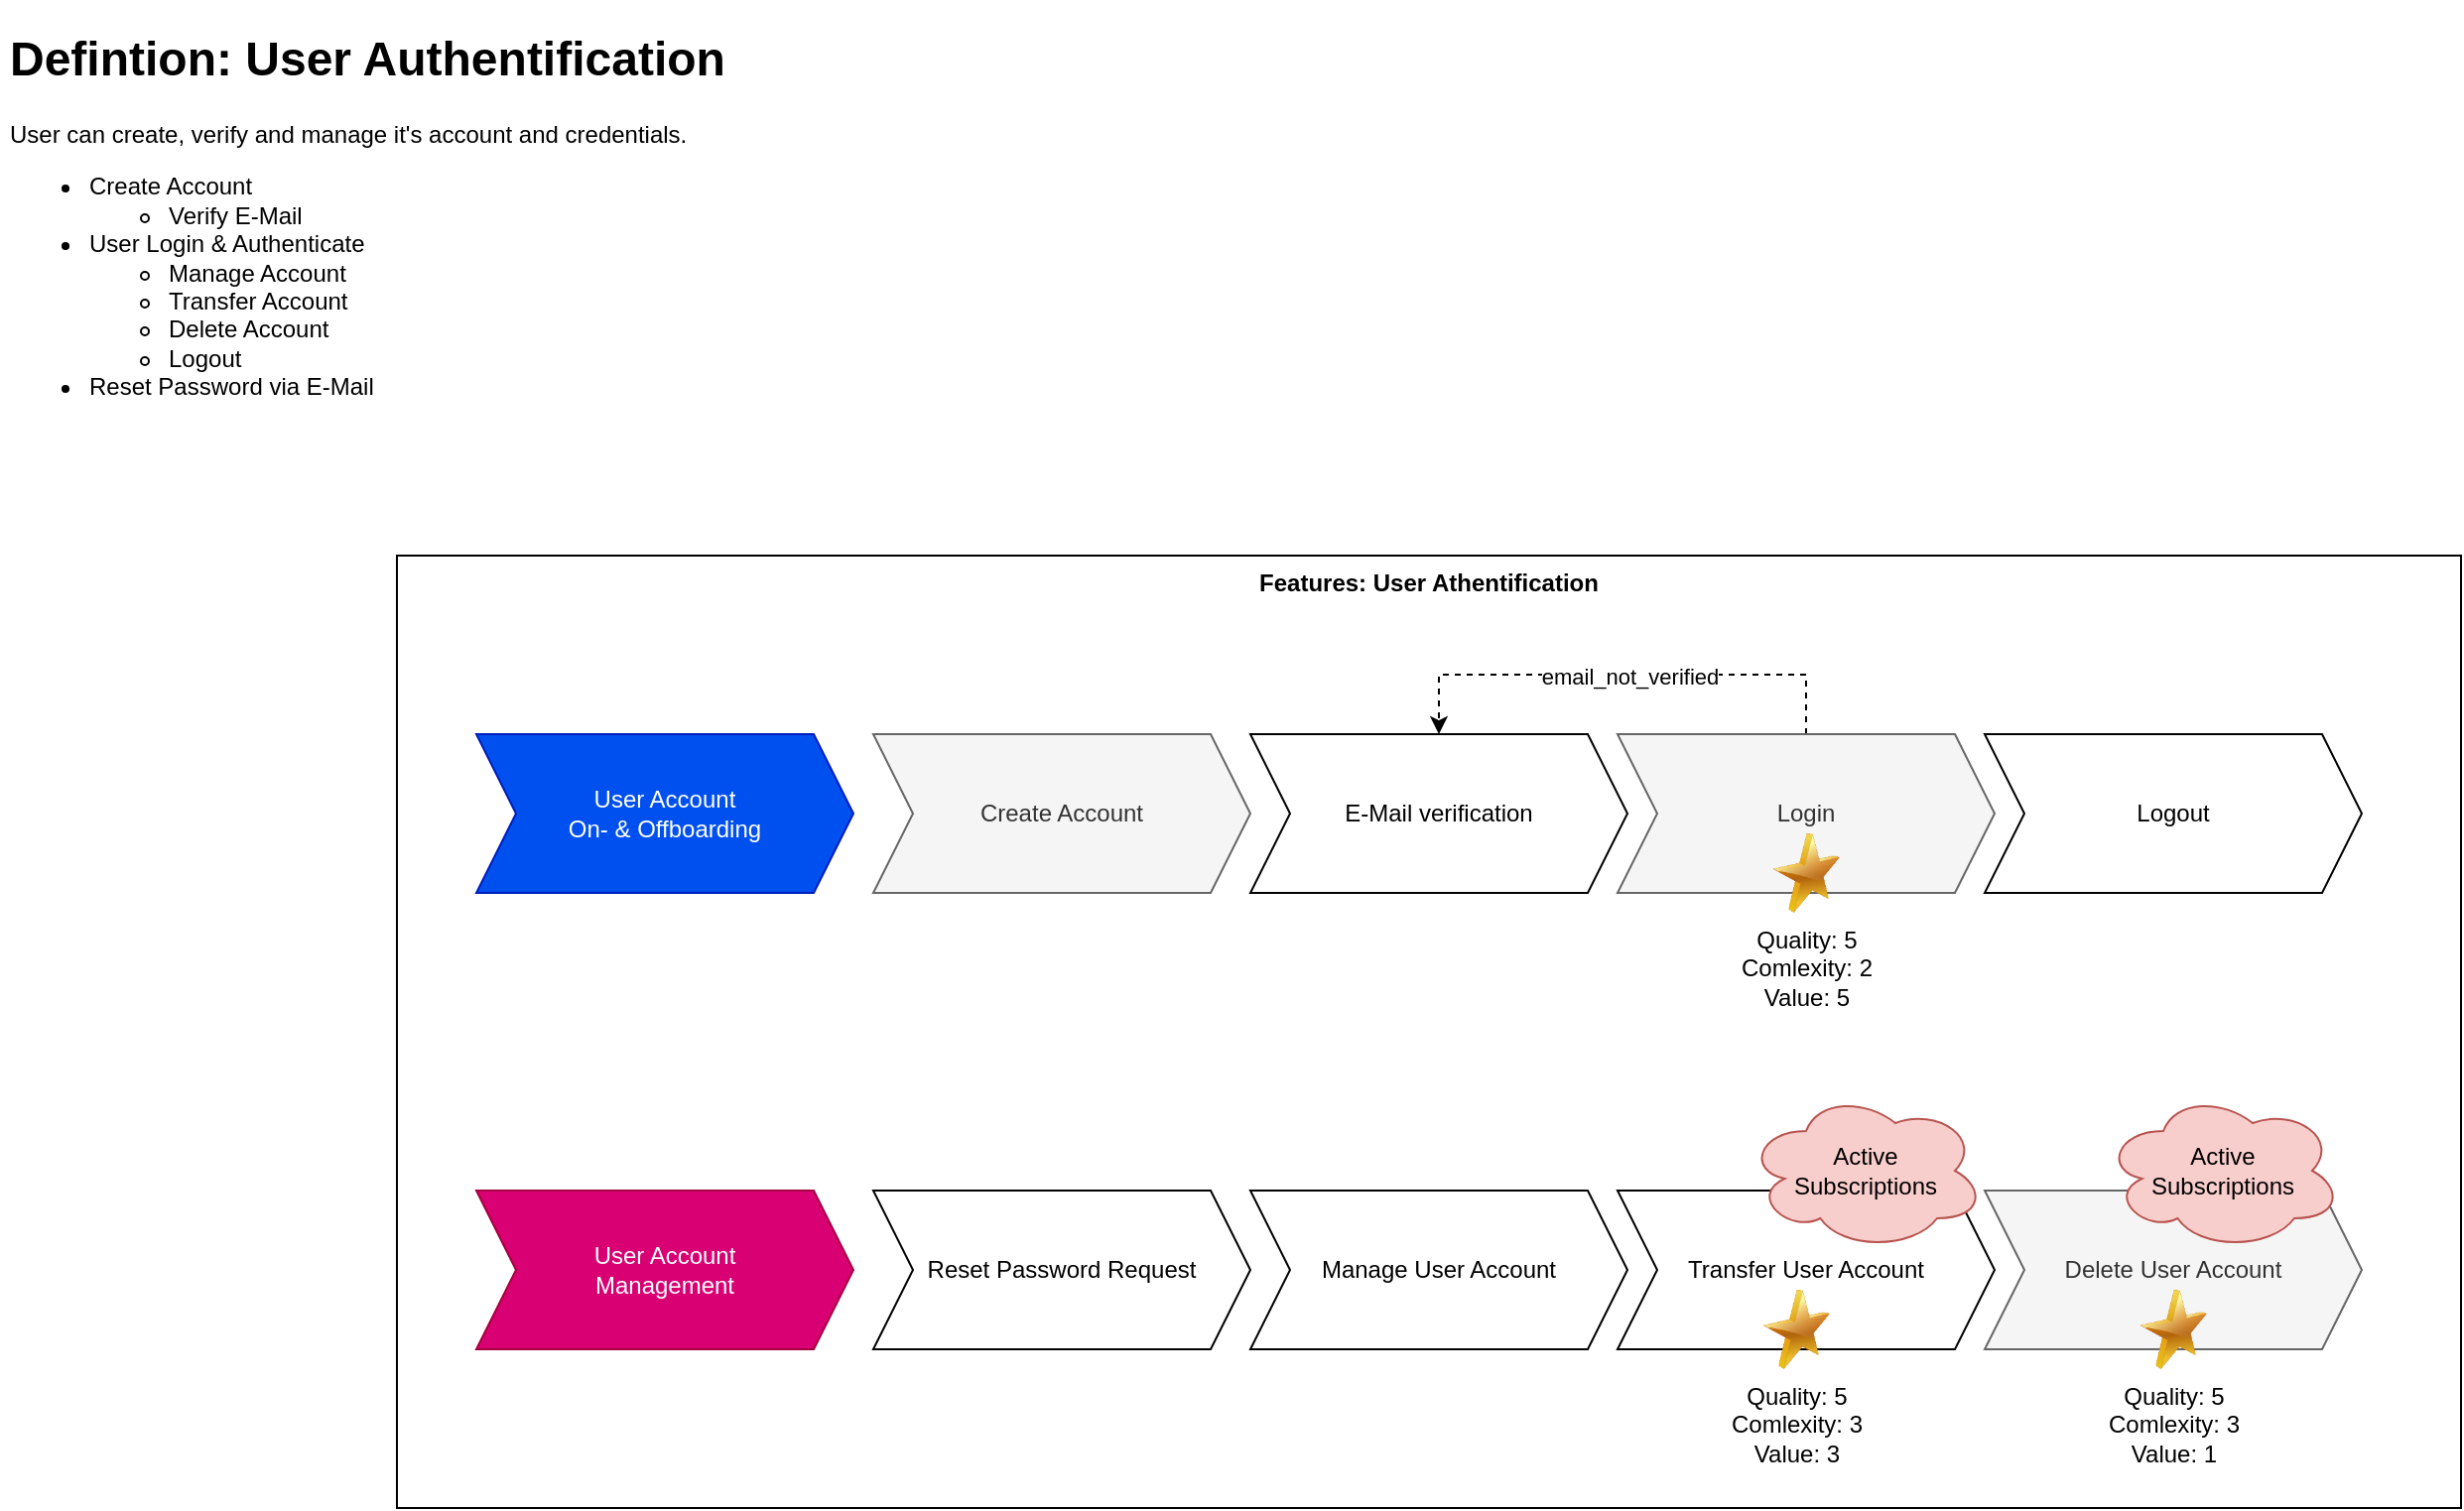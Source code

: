 <mxfile version="22.1.15" type="device" pages="8">
  <diagram id="LEcOnBPNGMNCyC66CDnr" name="Feature Overview">
    <mxGraphModel dx="1588" dy="1022" grid="1" gridSize="10" guides="1" tooltips="1" connect="1" arrows="1" fold="1" page="1" pageScale="1" pageWidth="827" pageHeight="1169" math="0" shadow="0">
      <root>
        <mxCell id="0" />
        <mxCell id="1" parent="0" />
        <mxCell id="tBfM9Uj1NrSRURVnFFje-1" value="Features: User Athentification" style="rounded=0;whiteSpace=wrap;html=1;verticalAlign=top;fontStyle=1" vertex="1" parent="1">
          <mxGeometry x="390" y="460" width="1040" height="480" as="geometry" />
        </mxCell>
        <mxCell id="_ZzYiV3CQgJYt5CbaP2R-1" value="Create Account" style="shape=step;perimeter=stepPerimeter;whiteSpace=wrap;html=1;fixedSize=1;fillColor=#f5f5f5;fontColor=#333333;strokeColor=#666666;" parent="1" vertex="1">
          <mxGeometry x="630" y="550" width="190" height="80" as="geometry" />
        </mxCell>
        <mxCell id="_ZzYiV3CQgJYt5CbaP2R-7" value="E-Mail verification" style="shape=step;perimeter=stepPerimeter;whiteSpace=wrap;html=1;fixedSize=1;" parent="1" vertex="1">
          <mxGeometry x="820" y="550" width="190" height="80" as="geometry" />
        </mxCell>
        <mxCell id="TwT0ZUCcCZXVXbUhEPY0-2" style="edgeStyle=orthogonalEdgeStyle;rounded=0;orthogonalLoop=1;jettySize=auto;html=1;entryX=0.5;entryY=0;entryDx=0;entryDy=0;dashed=1;" edge="1" parent="1" source="_ZzYiV3CQgJYt5CbaP2R-13" target="_ZzYiV3CQgJYt5CbaP2R-7">
          <mxGeometry relative="1" as="geometry">
            <Array as="points">
              <mxPoint x="1100" y="520" />
              <mxPoint x="915" y="520" />
            </Array>
          </mxGeometry>
        </mxCell>
        <mxCell id="TwT0ZUCcCZXVXbUhEPY0-3" value="email_not_verified" style="edgeLabel;html=1;align=center;verticalAlign=middle;resizable=0;points=[];" vertex="1" connectable="0" parent="TwT0ZUCcCZXVXbUhEPY0-2">
          <mxGeometry x="-0.119" y="1" relative="1" as="geometry">
            <mxPoint x="-11" as="offset" />
          </mxGeometry>
        </mxCell>
        <mxCell id="_ZzYiV3CQgJYt5CbaP2R-13" value="Login" style="shape=step;perimeter=stepPerimeter;whiteSpace=wrap;html=1;fixedSize=1;fillColor=#f5f5f5;fontColor=#333333;strokeColor=#666666;" parent="1" vertex="1">
          <mxGeometry x="1005" y="550" width="190" height="80" as="geometry" />
        </mxCell>
        <mxCell id="_ZzYiV3CQgJYt5CbaP2R-23" value="User Account&lt;br&gt;On- &amp;amp; Offboarding" style="shape=step;perimeter=stepPerimeter;whiteSpace=wrap;html=1;fixedSize=1;fillColor=#0050ef;strokeColor=#001DBC;fontColor=#ffffff;" parent="1" vertex="1">
          <mxGeometry x="430" y="550" width="190" height="80" as="geometry" />
        </mxCell>
        <mxCell id="_ZzYiV3CQgJYt5CbaP2R-24" value="Logout" style="shape=step;perimeter=stepPerimeter;whiteSpace=wrap;html=1;fixedSize=1;" parent="1" vertex="1">
          <mxGeometry x="1190" y="550" width="190" height="80" as="geometry" />
        </mxCell>
        <mxCell id="_ZzYiV3CQgJYt5CbaP2R-28" value="Reset Password Request" style="shape=step;perimeter=stepPerimeter;whiteSpace=wrap;html=1;fixedSize=1;" parent="1" vertex="1">
          <mxGeometry x="630" y="780" width="190" height="80" as="geometry" />
        </mxCell>
        <mxCell id="_ZzYiV3CQgJYt5CbaP2R-33" value="Manage User Account" style="shape=step;perimeter=stepPerimeter;whiteSpace=wrap;html=1;fixedSize=1;" parent="1" vertex="1">
          <mxGeometry x="820" y="780" width="190" height="80" as="geometry" />
        </mxCell>
        <mxCell id="_ZzYiV3CQgJYt5CbaP2R-38" value="Transfer User Account" style="shape=step;perimeter=stepPerimeter;whiteSpace=wrap;html=1;fixedSize=1;" parent="1" vertex="1">
          <mxGeometry x="1005" y="780" width="190" height="80" as="geometry" />
        </mxCell>
        <mxCell id="_ZzYiV3CQgJYt5CbaP2R-44" value="Delete User Account" style="shape=step;perimeter=stepPerimeter;whiteSpace=wrap;html=1;fixedSize=1;fillColor=#f5f5f5;strokeColor=#666666;fontColor=#333333;" parent="1" vertex="1">
          <mxGeometry x="1190" y="780" width="190" height="80" as="geometry" />
        </mxCell>
        <mxCell id="_ZzYiV3CQgJYt5CbaP2R-52" value="User Account&lt;br&gt;Management" style="shape=step;perimeter=stepPerimeter;whiteSpace=wrap;html=1;fixedSize=1;fillColor=#d80073;strokeColor=#A50040;fontColor=#ffffff;" parent="1" vertex="1">
          <mxGeometry x="430" y="780" width="190" height="80" as="geometry" />
        </mxCell>
        <mxCell id="_ZzYiV3CQgJYt5CbaP2R-57" value="&lt;h1&gt;Defintion: User Authentification&lt;/h1&gt;&lt;span style=&quot;background-color: initial;&quot;&gt;User can create, verify and manage it&#39;s account and credentials.&lt;/span&gt;&lt;u&gt;&lt;br&gt;&lt;/u&gt;&lt;p&gt;&lt;/p&gt;&lt;ul&gt;&lt;li&gt;Create Account&lt;/li&gt;&lt;ul&gt;&lt;li&gt;Verify E-Mail&lt;/li&gt;&lt;/ul&gt;&lt;li&gt;User Login &amp;amp; Authenticate&lt;/li&gt;&lt;ul&gt;&lt;li&gt;Manage Account&lt;/li&gt;&lt;li&gt;Transfer Account&lt;/li&gt;&lt;li&gt;Delete Account&lt;/li&gt;&lt;li&gt;Logout&lt;br&gt;&lt;/li&gt;&lt;/ul&gt;&lt;li&gt;Reset Password via E-Mail&lt;/li&gt;&lt;/ul&gt;&lt;p&gt;&lt;/p&gt;" style="text;html=1;strokeColor=none;fillColor=none;spacing=5;spacingTop=-20;whiteSpace=wrap;overflow=hidden;rounded=0;" parent="1" vertex="1">
          <mxGeometry x="190" y="190" width="400" height="250" as="geometry" />
        </mxCell>
        <mxCell id="TwT0ZUCcCZXVXbUhEPY0-4" value="Quality: 5&lt;br&gt;Comlexity: 3&lt;br&gt;Value: 1" style="image;html=1;image=img/lib/clip_art/general/Star_128x128.png;labelBackgroundColor=none;" vertex="1" parent="1">
          <mxGeometry x="1260" y="830" width="50" height="40" as="geometry" />
        </mxCell>
        <mxCell id="TwT0ZUCcCZXVXbUhEPY0-5" value="Quality: 5&lt;br&gt;Comlexity: 2&lt;br&gt;Value: 5" style="image;html=1;image=img/lib/clip_art/general/Star_128x128.png;labelBackgroundColor=none;" vertex="1" parent="1">
          <mxGeometry x="1075" y="600" width="50" height="40" as="geometry" />
        </mxCell>
        <mxCell id="TwT0ZUCcCZXVXbUhEPY0-6" value="Quality: 5&lt;br&gt;Comlexity: 3&lt;br&gt;Value: 3" style="image;html=1;image=img/lib/clip_art/general/Star_128x128.png;labelBackgroundColor=none;" vertex="1" parent="1">
          <mxGeometry x="1070" y="830" width="50" height="40" as="geometry" />
        </mxCell>
        <mxCell id="TwT0ZUCcCZXVXbUhEPY0-7" value="Active &lt;br&gt;Subscriptions" style="ellipse;shape=cloud;whiteSpace=wrap;html=1;fillColor=#f8cecc;strokeColor=#b85450;" vertex="1" parent="1">
          <mxGeometry x="1070" y="730" width="120" height="80" as="geometry" />
        </mxCell>
        <mxCell id="ufF1Twu72P-R7CuFb7i6-1" value="Active &lt;br&gt;Subscriptions" style="ellipse;shape=cloud;whiteSpace=wrap;html=1;fillColor=#f8cecc;strokeColor=#b85450;" vertex="1" parent="1">
          <mxGeometry x="1250" y="730" width="120" height="80" as="geometry" />
        </mxCell>
      </root>
    </mxGraphModel>
  </diagram>
  <diagram name="DB Structure" id="TGDNc4WADawrQPTaSJyK">
    <mxGraphModel grid="1" page="1" gridSize="10" guides="1" tooltips="1" connect="1" arrows="1" fold="1" pageScale="1" pageWidth="827" pageHeight="1169" math="0" shadow="0">
      <root>
        <mxCell id="0" />
        <mxCell id="1" parent="0" />
        <mxCell id="BHmO6kIKdRI3CrME6PaI-6" value="users" style="swimlane;fontStyle=0;childLayout=stackLayout;horizontal=1;startSize=30;horizontalStack=0;resizeParent=1;resizeParentMax=0;resizeLast=0;collapsible=1;marginBottom=0;whiteSpace=wrap;html=1;fillColor=#f8cecc;strokeColor=#b85450;" parent="1" vertex="1">
          <mxGeometry x="1530" y="615" width="170" height="120" as="geometry" />
        </mxCell>
        <mxCell id="BHmO6kIKdRI3CrME6PaI-7" value="- name: string&lt;br&gt;- emai: unique, string&lt;br&gt;- avatar: nullable, string&lt;br&gt;- password: string&lt;br&gt;- token: nullable, string" style="text;strokeColor=none;fillColor=none;align=left;verticalAlign=middle;spacingLeft=4;spacingRight=4;overflow=hidden;points=[[0,0.5],[1,0.5]];portConstraint=eastwest;rotatable=0;whiteSpace=wrap;html=1;" parent="BHmO6kIKdRI3CrME6PaI-6" vertex="1">
          <mxGeometry y="30" width="170" height="90" as="geometry" />
        </mxCell>
        <mxCell id="Qp9_BkojEIlgG-UWm5EY-1" style="edgeStyle=orthogonalEdgeStyle;rounded=0;orthogonalLoop=1;jettySize=auto;html=1;entryX=0.5;entryY=0;entryDx=0;entryDy=0;" parent="1" source="BHmO6kIKdRI3CrME6PaI-26" target="BHmO6kIKdRI3CrME6PaI-6" edge="1">
          <mxGeometry relative="1" as="geometry" />
        </mxCell>
        <mxCell id="BHmO6kIKdRI3CrME6PaI-26" value="OAUTH" style="swimlane;fontStyle=0;childLayout=stackLayout;horizontal=1;startSize=30;horizontalStack=0;resizeParent=1;resizeParentMax=0;resizeLast=0;collapsible=1;marginBottom=0;whiteSpace=wrap;html=1;fillColor=#f8cecc;strokeColor=#b85450;" parent="1" vertex="1">
          <mxGeometry x="1545" y="420" width="140" height="90" as="geometry" />
        </mxCell>
        <mxCell id="BHmO6kIKdRI3CrME6PaI-27" value="OAUTH Tables &amp;amp; Attributes" style="text;strokeColor=none;fillColor=none;align=left;verticalAlign=middle;spacingLeft=4;spacingRight=4;overflow=hidden;points=[[0,0.5],[1,0.5]];portConstraint=eastwest;rotatable=0;whiteSpace=wrap;html=1;" parent="BHmO6kIKdRI3CrME6PaI-26" vertex="1">
          <mxGeometry y="30" width="140" height="60" as="geometry" />
        </mxCell>
        <mxCell id="BHmO6kIKdRI3CrME6PaI-36" value="app_geolocations" style="swimlane;fontStyle=0;childLayout=stackLayout;horizontal=1;startSize=30;horizontalStack=0;resizeParent=1;resizeParentMax=0;resizeLast=0;collapsible=1;marginBottom=0;whiteSpace=wrap;html=1;fillColor=#d5e8d4;strokeColor=#82b366;" parent="1" vertex="1">
          <mxGeometry x="1870" y="590" width="210" height="180" as="geometry" />
        </mxCell>
        <mxCell id="BHmO6kIKdRI3CrME6PaI-37" value="- place_id: nullable, string&lt;br&gt;- lng: nullable, decimal (12,6)&lt;br&gt;- lat: nullable, decimal (12,6)&lt;br&gt;- address: nullable, string&lt;br&gt;- country: nullable, string&lt;br&gt;- country_short: nullable, string&lt;br&gt;- area: nullable, string&lt;br&gt;- area_short: nullable, string&lt;br&gt;- zip_code: nullable, string" style="text;strokeColor=none;fillColor=none;align=left;verticalAlign=middle;spacingLeft=4;spacingRight=4;overflow=hidden;points=[[0,0.5],[1,0.5]];portConstraint=eastwest;rotatable=0;whiteSpace=wrap;html=1;" parent="BHmO6kIKdRI3CrME6PaI-36" vertex="1">
          <mxGeometry y="30" width="210" height="150" as="geometry" />
        </mxCell>
        <mxCell id="BHmO6kIKdRI3CrME6PaI-40" value="app_languages" style="swimlane;fontStyle=0;childLayout=stackLayout;horizontal=1;startSize=30;horizontalStack=0;resizeParent=1;resizeParentMax=0;resizeLast=0;collapsible=1;marginBottom=0;whiteSpace=wrap;html=1;" parent="1" vertex="1">
          <mxGeometry x="1870" y="420" width="178" height="140" as="geometry" />
        </mxCell>
        <mxCell id="BHmO6kIKdRI3CrME6PaI-41" value="- is_public: bool (false)&lt;br&gt;- 639-1: nullable, string&lt;br&gt;- 639-2: nullable, string&lt;br&gt;- family: nullable, string&lt;br&gt;- name: nullable, string&lt;br&gt;- nativeName: nullable, string" style="text;strokeColor=none;fillColor=none;align=left;verticalAlign=middle;spacingLeft=4;spacingRight=4;overflow=hidden;points=[[0,0.5],[1,0.5]];portConstraint=eastwest;rotatable=0;whiteSpace=wrap;html=1;" parent="BHmO6kIKdRI3CrME6PaI-40" vertex="1">
          <mxGeometry y="30" width="178" height="110" as="geometry" />
        </mxCell>
        <mxCell id="n4Qi0mfz-kGRpUW987u9-1" value="app_newsfeed" style="swimlane;fontStyle=0;childLayout=stackLayout;horizontal=1;startSize=30;horizontalStack=0;resizeParent=1;resizeParentMax=0;resizeLast=0;collapsible=1;marginBottom=0;whiteSpace=wrap;html=1;" parent="1" vertex="1">
          <mxGeometry x="2068" y="420" width="140" height="110" as="geometry" />
        </mxCell>
        <mxCell id="n4Qi0mfz-kGRpUW987u9-2" value="- titel: string&lt;br&gt;- version: string&lt;br&gt;- description: text&lt;br&gt;- type: string" style="text;strokeColor=none;fillColor=none;align=left;verticalAlign=middle;spacingLeft=4;spacingRight=4;overflow=hidden;points=[[0,0.5],[1,0.5]];portConstraint=eastwest;rotatable=0;whiteSpace=wrap;html=1;" parent="n4Qi0mfz-kGRpUW987u9-1" vertex="1">
          <mxGeometry y="30" width="140" height="80" as="geometry" />
        </mxCell>
        <mxCell id="IQ_1w8GRNhxzr8pyk5GO-1" value="user_cockpit" style="swimlane;fontStyle=0;childLayout=stackLayout;horizontal=1;startSize=30;horizontalStack=0;resizeParent=1;resizeParentMax=0;resizeLast=0;collapsible=1;marginBottom=0;whiteSpace=wrap;html=1;fillColor=#e1d5e7;strokeColor=#9673a6;" parent="1" vertex="1">
          <mxGeometry x="1508" y="830" width="200" height="210" as="geometry" />
        </mxCell>
        <mxCell id="IQ_1w8GRNhxzr8pyk5GO-2" value="- user_id: FK&lt;br&gt;- is_public: bool (false)&lt;br&gt;- avatar: unique, nullable, string&lt;br&gt;- name: unique, string&lt;br&gt;- about: nullable, text&lt;br&gt;- contact: nullable, text&lt;br&gt;- website: nullable, string&lt;br&gt;- location_id: FK (C,N)&lt;br&gt;- country_id: FK (C, N)&lt;br&gt;- tags: nullable, string" style="text;strokeColor=none;fillColor=none;align=left;verticalAlign=middle;spacingLeft=4;spacingRight=4;overflow=hidden;points=[[0,0.5],[1,0.5]];portConstraint=eastwest;rotatable=0;whiteSpace=wrap;html=1;" parent="IQ_1w8GRNhxzr8pyk5GO-1" vertex="1">
          <mxGeometry y="30" width="200" height="180" as="geometry" />
        </mxCell>
        <mxCell id="IQ_1w8GRNhxzr8pyk5GO-23" style="edgeStyle=orthogonalEdgeStyle;rounded=0;orthogonalLoop=1;jettySize=auto;html=1;exitX=1;exitY=0.5;exitDx=0;exitDy=0;entryX=0.485;entryY=1.005;entryDx=0;entryDy=0;entryPerimeter=0;" parent="1" source="IQ_1w8GRNhxzr8pyk5GO-2" target="BHmO6kIKdRI3CrME6PaI-37" edge="1">
          <mxGeometry relative="1" as="geometry" />
        </mxCell>
        <mxCell id="K_-HhPMUVLDt36al2YbP-2" value="1:n&lt;br&gt;Set null" style="edgeLabel;html=1;align=center;verticalAlign=middle;resizable=0;points=[];" parent="IQ_1w8GRNhxzr8pyk5GO-23" vertex="1" connectable="0">
          <mxGeometry x="-0.403" relative="1" as="geometry">
            <mxPoint as="offset" />
          </mxGeometry>
        </mxCell>
        <mxCell id="qGvl1BP_2DTWnxVu1Mm7-2" value="user_access" style="swimlane;fontStyle=0;childLayout=stackLayout;horizontal=1;startSize=30;horizontalStack=0;resizeParent=1;resizeParentMax=0;resizeLast=0;collapsible=1;marginBottom=0;whiteSpace=wrap;html=1;" parent="1" vertex="1">
          <mxGeometry x="1220" y="605" width="195" height="170" as="geometry" />
        </mxCell>
        <mxCell id="v75sk3E9h_66nXFyqSJv-2" value="- user_id: FK&lt;br&gt;- transaction_id: FK (nullable)&lt;br&gt;- is_active: Bool ($Flag)&lt;br&gt;- access_token: string ($Flag)&lt;br&gt;- quanity: int ($Flag)&lt;br&gt;- expiration_date: date ($Flag)" style="text;strokeColor=none;fillColor=none;align=left;verticalAlign=middle;spacingLeft=4;spacingRight=4;overflow=hidden;points=[[0,0.5],[1,0.5]];portConstraint=eastwest;rotatable=0;whiteSpace=wrap;html=1;" parent="qGvl1BP_2DTWnxVu1Mm7-2" vertex="1">
          <mxGeometry y="30" width="195" height="140" as="geometry" />
        </mxCell>
        <mxCell id="qGvl1BP_2DTWnxVu1Mm7-4" style="edgeStyle=orthogonalEdgeStyle;rounded=0;orthogonalLoop=1;jettySize=auto;html=1;entryX=0;entryY=0.5;entryDx=0;entryDy=0;exitX=1;exitY=0.5;exitDx=0;exitDy=0;" parent="1" source="qGvl1BP_2DTWnxVu1Mm7-2" target="BHmO6kIKdRI3CrME6PaI-7" edge="1">
          <mxGeometry relative="1" as="geometry" />
        </mxCell>
        <mxCell id="K_-HhPMUVLDt36al2YbP-4" value="1:n&lt;br&gt;Cascade" style="edgeLabel;html=1;align=center;verticalAlign=middle;resizable=0;points=[];" parent="qGvl1BP_2DTWnxVu1Mm7-4" vertex="1" connectable="0">
          <mxGeometry x="0.007" y="-1" relative="1" as="geometry">
            <mxPoint as="offset" />
          </mxGeometry>
        </mxCell>
        <mxCell id="qGvl1BP_2DTWnxVu1Mm7-7" style="edgeStyle=orthogonalEdgeStyle;rounded=0;orthogonalLoop=1;jettySize=auto;html=1;entryX=0.456;entryY=1.005;entryDx=0;entryDy=0;entryPerimeter=0;" parent="1" source="IQ_1w8GRNhxzr8pyk5GO-1" target="BHmO6kIKdRI3CrME6PaI-7" edge="1">
          <mxGeometry relative="1" as="geometry" />
        </mxCell>
        <mxCell id="K_-HhPMUVLDt36al2YbP-1" value="1:1&lt;br&gt;Cascade" style="edgeLabel;html=1;align=center;verticalAlign=middle;resizable=0;points=[];" parent="qGvl1BP_2DTWnxVu1Mm7-7" vertex="1" connectable="0">
          <mxGeometry x="-0.074" relative="1" as="geometry">
            <mxPoint y="-1" as="offset" />
          </mxGeometry>
        </mxCell>
        <mxCell id="gHhB2bujktUi70MqKiqd-1" value="app_countries" style="swimlane;fontStyle=0;childLayout=stackLayout;horizontal=1;startSize=30;horizontalStack=0;resizeParent=1;resizeParentMax=0;resizeLast=0;collapsible=1;marginBottom=0;whiteSpace=wrap;html=1;fillColor=#d5e8d4;strokeColor=#82b366;" parent="1" vertex="1">
          <mxGeometry x="2100" y="590" width="180" height="140" as="geometry" />
        </mxCell>
        <mxCell id="gHhB2bujktUi70MqKiqd-2" value="- is_public: bool (false)&lt;br&gt;- name: nullable, string&lt;br&gt;- dial_code: nullable, string&lt;br&gt;- code: nullable, string" style="text;strokeColor=none;fillColor=none;align=left;verticalAlign=middle;spacingLeft=4;spacingRight=4;overflow=hidden;points=[[0,0.5],[1,0.5]];portConstraint=eastwest;rotatable=0;whiteSpace=wrap;html=1;" parent="gHhB2bujktUi70MqKiqd-1" vertex="1">
          <mxGeometry y="30" width="180" height="110" as="geometry" />
        </mxCell>
        <mxCell id="agKhPnzthl6xBkION4Xo-1" value="&lt;b&gt;Delete&lt;/b&gt;:&lt;br&gt;Remove&lt;br&gt;Files (avatar)" style="ellipse;shape=cloud;whiteSpace=wrap;html=1;fillColor=#f5f5f5;strokeColor=#666666;fontColor=#333333;" parent="1" vertex="1">
          <mxGeometry x="1640" y="550" width="120" height="80" as="geometry" />
        </mxCell>
        <mxCell id="9oyqJ3CUBd73qOpcq1Xs-1" value="&lt;h1&gt;DB User Structure&lt;/h1&gt;&lt;p&gt;&lt;/p&gt;&lt;ul&gt;&lt;li&gt;User has email and password to login&lt;/li&gt;&lt;li&gt;User Authentification though Laravel Passport (Oauth 2.0) _Bearer Tokens&lt;/li&gt;&lt;ul&gt;&lt;li&gt;On Logout, Token will removed&lt;/li&gt;&lt;/ul&gt;&lt;li&gt;User access: See FTR. &quot;Access Management&quot;&lt;/li&gt;&lt;li&gt;User can manage its account (CRUD)&lt;/li&gt;&lt;ul&gt;&lt;li&gt;Each user has one cockpit&lt;/li&gt;&lt;/ul&gt;&lt;li&gt;&lt;span style=&quot;background-color: initial;&quot;&gt;&quot;On Delete&quot; Handling important&lt;/span&gt;&lt;br&gt;&lt;/li&gt;&lt;ul&gt;&lt;li&gt;Watch out Existing Files&lt;/li&gt;&lt;li&gt;Watch out ongoing Subscriptions (see FTR. User Access Management)&lt;/li&gt;&lt;/ul&gt;&lt;/ul&gt;&lt;div&gt;&lt;br&gt;&lt;/div&gt;&lt;div&gt;&lt;b&gt;Defintions&lt;/b&gt;:&lt;/div&gt;&lt;div&gt;&lt;ul&gt;&lt;li&gt;&lt;span style=&quot;background-color: initial;&quot;&gt;Timestamps (created_at, updated_at) are included in each table&lt;/span&gt;&lt;br&gt;&lt;/li&gt;&lt;li&gt;FK Handling (OnDelete): Cascade (C), Delete (D), Set Null (N), Restrict (R)&lt;/li&gt;&lt;/ul&gt;&lt;/div&gt;&lt;p&gt;&lt;/p&gt;" style="text;html=1;strokeColor=none;fillColor=none;spacing=5;spacingTop=-20;whiteSpace=wrap;overflow=hidden;rounded=0;" parent="1" vertex="1">
          <mxGeometry x="1030" y="150" width="310" height="340" as="geometry" />
        </mxCell>
        <mxCell id="IDbLEgW4UERI0zOoWdVo-1" value="Laravel/Passport&lt;br&gt;OAuth 2.0" style="ellipse;shape=cloud;whiteSpace=wrap;html=1;fillColor=#f5f5f5;strokeColor=#666666;fontColor=#333333;" parent="1" vertex="1">
          <mxGeometry x="1650" y="360" width="120" height="80" as="geometry" />
        </mxCell>
        <mxCell id="K_-HhPMUVLDt36al2YbP-5" value="&lt;b&gt;Delete&lt;/b&gt;&lt;br&gt;Check active Subscriptons" style="ellipse;shape=cloud;whiteSpace=wrap;html=1;fillColor=#f5f5f5;strokeColor=#666666;fontColor=#333333;" parent="1" vertex="1">
          <mxGeometry x="1370" y="550" width="120" height="80" as="geometry" />
        </mxCell>
        <mxCell id="N5oVkka9cjxnkFyus6cQ-1" value="&lt;b&gt;Delete&lt;/b&gt;:&lt;br&gt;Remove&lt;br&gt;Files (avatar)" style="ellipse;shape=cloud;whiteSpace=wrap;html=1;fillColor=#f5f5f5;strokeColor=#666666;fontColor=#333333;" vertex="1" parent="1">
          <mxGeometry x="1680" y="800" width="120" height="80" as="geometry" />
        </mxCell>
        <mxCell id="N5oVkka9cjxnkFyus6cQ-2" style="edgeStyle=orthogonalEdgeStyle;rounded=0;orthogonalLoop=1;jettySize=auto;html=1;entryX=0.483;entryY=1.009;entryDx=0;entryDy=0;entryPerimeter=0;exitX=0.995;exitY=0.767;exitDx=0;exitDy=0;exitPerimeter=0;" edge="1" parent="1" source="IQ_1w8GRNhxzr8pyk5GO-2" target="gHhB2bujktUi70MqKiqd-2">
          <mxGeometry relative="1" as="geometry" />
        </mxCell>
        <mxCell id="N5oVkka9cjxnkFyus6cQ-3" value="1:n&lt;br&gt;Set null" style="edgeLabel;html=1;align=center;verticalAlign=middle;resizable=0;points=[];" vertex="1" connectable="0" parent="N5oVkka9cjxnkFyus6cQ-2">
          <mxGeometry x="-0.639" relative="1" as="geometry">
            <mxPoint as="offset" />
          </mxGeometry>
        </mxCell>
      </root>
    </mxGraphModel>
  </diagram>
  <diagram id="7RbLpfgppaG8gfqd1NeJ" name="1 - Login">
    <mxGraphModel dx="1434" dy="-299" grid="1" gridSize="10" guides="1" tooltips="1" connect="1" arrows="1" fold="1" page="1" pageScale="1" pageWidth="827" pageHeight="1169" math="0" shadow="0">
      <root>
        <mxCell id="0" />
        <mxCell id="1" parent="0" />
        <mxCell id="xTeZNd9ufWeNocucRRKw-1" value="Visitor" style="swimlane;startSize=20;horizontal=0;html=1;whiteSpace=wrap;" parent="1" vertex="1">
          <mxGeometry x="30" y="1450" width="2430" height="220" as="geometry" />
        </mxCell>
        <mxCell id="xTeZNd9ufWeNocucRRKw-2" value="Visitor clicks &lt;br&gt;login-button" style="points=[[0.25,0,0],[0.5,0,0],[0.75,0,0],[1,0.25,0],[1,0.5,0],[1,0.75,0],[0.75,1,0],[0.5,1,0],[0.25,1,0],[0,0.75,0],[0,0.5,0],[0,0.25,0]];shape=mxgraph.bpmn.task;whiteSpace=wrap;rectStyle=rounded;size=10;html=1;container=1;expand=0;collapsible=0;taskMarker=user;" parent="xTeZNd9ufWeNocucRRKw-1" vertex="1">
          <mxGeometry x="170" y="111.16" width="120" height="80" as="geometry" />
        </mxCell>
        <mxCell id="xTeZNd9ufWeNocucRRKw-6" value="&quot;/landingpage&quot;" style="points=[[0.145,0.145,0],[0.5,0,0],[0.855,0.145,0],[1,0.5,0],[0.855,0.855,0],[0.5,1,0],[0.145,0.855,0],[0,0.5,0]];shape=mxgraph.bpmn.event;html=1;verticalLabelPosition=bottom;labelBackgroundColor=#ffffff;verticalAlign=top;align=center;perimeter=ellipsePerimeter;outlineConnect=0;aspect=fixed;outline=standard;symbol=general;" parent="xTeZNd9ufWeNocucRRKw-1" vertex="1">
          <mxGeometry x="70" y="126.16" width="50" height="50" as="geometry" />
        </mxCell>
        <mxCell id="xTeZNd9ufWeNocucRRKw-10" style="edgeStyle=orthogonalEdgeStyle;rounded=0;orthogonalLoop=1;jettySize=auto;html=1;entryX=0;entryY=0.5;entryDx=0;entryDy=0;entryPerimeter=0;" parent="xTeZNd9ufWeNocucRRKw-1" source="xTeZNd9ufWeNocucRRKw-6" target="xTeZNd9ufWeNocucRRKw-2" edge="1">
          <mxGeometry relative="1" as="geometry" />
        </mxCell>
        <mxCell id="AHeXN8nm2HO1FkIDMysq-8" value="Check if Bearer Token in client local storage is set" style="points=[[0.25,0,0],[0.5,0,0],[0.75,0,0],[1,0.25,0],[1,0.5,0],[1,0.75,0],[0.75,1,0],[0.5,1,0],[0.25,1,0],[0,0.75,0],[0,0.5,0],[0,0.25,0]];shape=mxgraph.bpmn.task;whiteSpace=wrap;rectStyle=rounded;size=10;html=1;container=1;expand=0;collapsible=0;taskMarker=script;" parent="xTeZNd9ufWeNocucRRKw-1" vertex="1">
          <mxGeometry x="340" y="111.16" width="140" height="80" as="geometry" />
        </mxCell>
        <mxCell id="AHeXN8nm2HO1FkIDMysq-9" style="edgeStyle=orthogonalEdgeStyle;rounded=0;orthogonalLoop=1;jettySize=auto;html=1;entryX=0;entryY=0.5;entryDx=0;entryDy=0;entryPerimeter=0;" parent="xTeZNd9ufWeNocucRRKw-1" source="xTeZNd9ufWeNocucRRKw-2" target="AHeXN8nm2HO1FkIDMysq-8" edge="1">
          <mxGeometry relative="1" as="geometry" />
        </mxCell>
        <mxCell id="AHeXN8nm2HO1FkIDMysq-10" value="" style="points=[[0.25,0.25,0],[0.5,0,0],[0.75,0.25,0],[1,0.5,0],[0.75,0.75,0],[0.5,1,0],[0.25,0.75,0],[0,0.5,0]];shape=mxgraph.bpmn.gateway2;html=1;verticalLabelPosition=bottom;labelBackgroundColor=#ffffff;verticalAlign=top;align=center;perimeter=rhombusPerimeter;outlineConnect=0;outline=none;symbol=none;gwType=exclusive;" parent="xTeZNd9ufWeNocucRRKw-1" vertex="1">
          <mxGeometry x="530" y="126.16" width="50" height="50" as="geometry" />
        </mxCell>
        <mxCell id="AHeXN8nm2HO1FkIDMysq-11" style="edgeStyle=orthogonalEdgeStyle;rounded=0;orthogonalLoop=1;jettySize=auto;html=1;entryX=0;entryY=0.5;entryDx=0;entryDy=0;entryPerimeter=0;" parent="xTeZNd9ufWeNocucRRKw-1" source="AHeXN8nm2HO1FkIDMysq-8" target="AHeXN8nm2HO1FkIDMysq-10" edge="1">
          <mxGeometry relative="1" as="geometry" />
        </mxCell>
        <mxCell id="AHeXN8nm2HO1FkIDMysq-12" value="Set Bearer token in Request Header&lt;br&gt;(Axios)" style="points=[[0.25,0,0],[0.5,0,0],[0.75,0,0],[1,0.25,0],[1,0.5,0],[1,0.75,0],[0.75,1,0],[0.5,1,0],[0.25,1,0],[0,0.75,0],[0,0.5,0],[0,0.25,0]];shape=mxgraph.bpmn.task;whiteSpace=wrap;rectStyle=rounded;size=10;html=1;container=1;expand=0;collapsible=0;taskMarker=script;" parent="xTeZNd9ufWeNocucRRKw-1" vertex="1">
          <mxGeometry x="670" y="111.16" width="140" height="80" as="geometry" />
        </mxCell>
        <mxCell id="AHeXN8nm2HO1FkIDMysq-13" style="edgeStyle=orthogonalEdgeStyle;rounded=0;orthogonalLoop=1;jettySize=auto;html=1;entryX=0;entryY=0.5;entryDx=0;entryDy=0;entryPerimeter=0;" parent="xTeZNd9ufWeNocucRRKw-1" source="AHeXN8nm2HO1FkIDMysq-10" target="AHeXN8nm2HO1FkIDMysq-12" edge="1">
          <mxGeometry relative="1" as="geometry" />
        </mxCell>
        <mxCell id="AHeXN8nm2HO1FkIDMysq-14" value="is_set" style="edgeLabel;html=1;align=center;verticalAlign=middle;resizable=0;points=[];" parent="AHeXN8nm2HO1FkIDMysq-13" vertex="1" connectable="0">
          <mxGeometry x="-0.228" y="2" relative="1" as="geometry">
            <mxPoint x="5" y="2" as="offset" />
          </mxGeometry>
        </mxCell>
        <mxCell id="AHeXN8nm2HO1FkIDMysq-15" value="Client &lt;br&gt;Authentification" style="points=[[0.25,0,0],[0.5,0,0],[0.75,0,0],[1,0.25,0],[1,0.5,0],[1,0.75,0],[0.75,1,0],[0.5,1,0],[0.25,1,0],[0,0.75,0],[0,0.5,0],[0,0.25,0]];shape=mxgraph.bpmn.task;whiteSpace=wrap;rectStyle=rounded;size=10;html=1;container=1;expand=0;collapsible=0;taskMarker=script;" parent="xTeZNd9ufWeNocucRRKw-1" vertex="1">
          <mxGeometry x="870" y="111.16" width="140" height="80" as="geometry" />
        </mxCell>
        <mxCell id="AHeXN8nm2HO1FkIDMysq-16" style="edgeStyle=orthogonalEdgeStyle;rounded=0;orthogonalLoop=1;jettySize=auto;html=1;entryX=0;entryY=0.5;entryDx=0;entryDy=0;entryPerimeter=0;" parent="xTeZNd9ufWeNocucRRKw-1" source="AHeXN8nm2HO1FkIDMysq-12" target="AHeXN8nm2HO1FkIDMysq-15" edge="1">
          <mxGeometry relative="1" as="geometry" />
        </mxCell>
        <mxCell id="lc_baR0DKaXwh1NHCuc6-4" value="Set &lt;br&gt;user &amp;amp; access" style="points=[[0.25,0,0],[0.5,0,0],[0.75,0,0],[1,0.25,0],[1,0.5,0],[1,0.75,0],[0.75,1,0],[0.5,1,0],[0.25,1,0],[0,0.75,0],[0,0.5,0],[0,0.25,0]];shape=mxgraph.bpmn.task;whiteSpace=wrap;rectStyle=rounded;size=10;html=1;container=1;expand=0;collapsible=0;taskMarker=script;" parent="xTeZNd9ufWeNocucRRKw-1" vertex="1">
          <mxGeometry x="1250" y="111.16" width="140" height="80" as="geometry" />
        </mxCell>
        <mxCell id="lh3b47CE5s2EXIeYtY9D-1" value="&quot;/user/dashboard&quot;" style="points=[[0.145,0.145,0],[0.5,0,0],[0.855,0.145,0],[1,0.5,0],[0.855,0.855,0],[0.5,1,0],[0.145,0.855,0],[0,0.5,0]];shape=mxgraph.bpmn.event;html=1;verticalLabelPosition=bottom;labelBackgroundColor=#ffffff;verticalAlign=top;align=center;perimeter=ellipsePerimeter;outlineConnect=0;aspect=fixed;outline=end;symbol=terminate2;" parent="xTeZNd9ufWeNocucRRKw-1" vertex="1">
          <mxGeometry x="1450" y="126" width="50" height="50" as="geometry" />
        </mxCell>
        <mxCell id="lh3b47CE5s2EXIeYtY9D-2" style="edgeStyle=orthogonalEdgeStyle;rounded=0;orthogonalLoop=1;jettySize=auto;html=1;entryX=0;entryY=0.5;entryDx=0;entryDy=0;entryPerimeter=0;" parent="xTeZNd9ufWeNocucRRKw-1" source="lc_baR0DKaXwh1NHCuc6-4" target="lh3b47CE5s2EXIeYtY9D-1" edge="1">
          <mxGeometry relative="1" as="geometry" />
        </mxCell>
        <mxCell id="7-SSDeDTPV81oW-n6NUN-2" value="" style="points=[[0.145,0.145,0],[0.5,0,0],[0.855,0.145,0],[1,0.5,0],[0.855,0.855,0],[0.5,1,0],[0.145,0.855,0],[0,0.5,0]];shape=mxgraph.bpmn.event;html=1;verticalLabelPosition=bottom;labelBackgroundColor=#ffffff;verticalAlign=top;align=center;perimeter=ellipsePerimeter;outlineConnect=0;aspect=fixed;outline=catching;symbol=signal;" parent="xTeZNd9ufWeNocucRRKw-1" vertex="1">
          <mxGeometry x="1140" y="126" width="50" height="50" as="geometry" />
        </mxCell>
        <mxCell id="7-SSDeDTPV81oW-n6NUN-3" style="edgeStyle=orthogonalEdgeStyle;rounded=0;orthogonalLoop=1;jettySize=auto;html=1;entryX=0;entryY=0.5;entryDx=0;entryDy=0;entryPerimeter=0;" parent="xTeZNd9ufWeNocucRRKw-1" source="AHeXN8nm2HO1FkIDMysq-15" target="7-SSDeDTPV81oW-n6NUN-2" edge="1">
          <mxGeometry relative="1" as="geometry" />
        </mxCell>
        <mxCell id="7-SSDeDTPV81oW-n6NUN-4" style="edgeStyle=orthogonalEdgeStyle;rounded=0;orthogonalLoop=1;jettySize=auto;html=1;entryX=0;entryY=0.5;entryDx=0;entryDy=0;entryPerimeter=0;" parent="xTeZNd9ufWeNocucRRKw-1" source="7-SSDeDTPV81oW-n6NUN-2" target="lc_baR0DKaXwh1NHCuc6-4" edge="1">
          <mxGeometry relative="1" as="geometry" />
        </mxCell>
        <mxCell id="WPKAaplXxtI2N_koNlaS-1" value="auth()" style="points=[[0.145,0.145,0],[0.5,0,0],[0.855,0.145,0],[1,0.5,0],[0.855,0.855,0],[0.5,1,0],[0.145,0.855,0],[0,0.5,0]];shape=mxgraph.bpmn.event;html=1;verticalLabelPosition=bottom;labelBackgroundColor=#ffffff;verticalAlign=top;align=center;perimeter=ellipsePerimeter;outlineConnect=0;aspect=fixed;outline=catching;symbol=link;" parent="xTeZNd9ufWeNocucRRKw-1" vertex="1">
          <mxGeometry x="205" y="20" width="50" height="50" as="geometry" />
        </mxCell>
        <mxCell id="WPKAaplXxtI2N_koNlaS-2" style="edgeStyle=orthogonalEdgeStyle;rounded=0;orthogonalLoop=1;jettySize=auto;html=1;entryX=0.5;entryY=0;entryDx=0;entryDy=0;entryPerimeter=0;" parent="xTeZNd9ufWeNocucRRKw-1" source="WPKAaplXxtI2N_koNlaS-1" target="AHeXN8nm2HO1FkIDMysq-8" edge="1">
          <mxGeometry relative="1" as="geometry" />
        </mxCell>
        <mxCell id="ZlMRQKFejoVRI9-5Crb_-4" value="&quot;/login&quot;" style="points=[[0.145,0.145,0],[0.5,0,0],[0.855,0.145,0],[1,0.5,0],[0.855,0.855,0],[0.5,1,0],[0.145,0.855,0],[0,0.5,0]];shape=mxgraph.bpmn.event;html=1;verticalLabelPosition=bottom;labelBackgroundColor=#ffffff;verticalAlign=top;align=center;perimeter=ellipsePerimeter;outlineConnect=0;aspect=fixed;outline=end;symbol=terminate2;" parent="xTeZNd9ufWeNocucRRKw-1" vertex="1">
          <mxGeometry x="715" y="20" width="50" height="50" as="geometry" />
        </mxCell>
        <mxCell id="ZlMRQKFejoVRI9-5Crb_-5" value="" style="edgeStyle=orthogonalEdgeStyle;rounded=0;orthogonalLoop=1;jettySize=auto;html=1;entryX=0;entryY=0.5;entryDx=0;entryDy=0;entryPerimeter=0;exitX=0.5;exitY=0;exitDx=0;exitDy=0;exitPerimeter=0;" parent="xTeZNd9ufWeNocucRRKw-1" source="AHeXN8nm2HO1FkIDMysq-10" target="ZlMRQKFejoVRI9-5Crb_-4" edge="1">
          <mxGeometry relative="1" as="geometry">
            <mxPoint x="775" y="1626" as="sourcePoint" />
            <mxPoint x="1920" y="1555" as="targetPoint" />
            <Array as="points" />
          </mxGeometry>
        </mxCell>
        <mxCell id="ZlMRQKFejoVRI9-5Crb_-6" value="not_set" style="edgeLabel;html=1;align=center;verticalAlign=middle;resizable=0;points=[];" parent="ZlMRQKFejoVRI9-5Crb_-5" vertex="1" connectable="0">
          <mxGeometry x="-0.95" y="1" relative="1" as="geometry">
            <mxPoint x="1" y="-30" as="offset" />
          </mxGeometry>
        </mxCell>
        <mxCell id="lh3b47CE5s2EXIeYtY9D-3" value="User logs into account" style="points=[[0.25,0,0],[0.5,0,0],[0.75,0,0],[1,0.25,0],[1,0.5,0],[1,0.75,0],[0.75,1,0],[0.5,1,0],[0.25,1,0],[0,0.75,0],[0,0.5,0],[0,0.25,0]];shape=mxgraph.bpmn.task;whiteSpace=wrap;rectStyle=rounded;size=10;html=1;container=1;expand=0;collapsible=0;taskMarker=user;" parent="xTeZNd9ufWeNocucRRKw-1" vertex="1">
          <mxGeometry x="1740" y="111.32" width="120" height="80" as="geometry" />
        </mxCell>
        <mxCell id="UVcYlGexcPbAINYxAskK-1" value="Set Bearer in Local Storage (Client)" style="points=[[0.25,0,0],[0.5,0,0],[0.75,0,0],[1,0.25,0],[1,0.5,0],[1,0.75,0],[0.75,1,0],[0.5,1,0],[0.25,1,0],[0,0.75,0],[0,0.5,0],[0,0.25,0]];shape=mxgraph.bpmn.task;whiteSpace=wrap;rectStyle=rounded;size=10;html=1;container=1;expand=0;collapsible=0;taskMarker=script;" parent="xTeZNd9ufWeNocucRRKw-1" vertex="1">
          <mxGeometry x="2110" y="111.32" width="140" height="80" as="geometry" />
        </mxCell>
        <mxCell id="q7kDxnnPqtx3L0G-vq0L-1" value="&quot;/login&quot;" style="points=[[0.145,0.145,0],[0.5,0,0],[0.855,0.145,0],[1,0.5,0],[0.855,0.855,0],[0.5,1,0],[0.145,0.855,0],[0,0.5,0]];shape=mxgraph.bpmn.event;html=1;verticalLabelPosition=bottom;labelBackgroundColor=#ffffff;verticalAlign=top;align=center;perimeter=ellipsePerimeter;outlineConnect=0;aspect=fixed;outline=end;symbol=terminate2;" parent="xTeZNd9ufWeNocucRRKw-1" vertex="1">
          <mxGeometry x="1610" y="126.32" width="50" height="50" as="geometry" />
        </mxCell>
        <mxCell id="q7kDxnnPqtx3L0G-vq0L-2" style="edgeStyle=orthogonalEdgeStyle;rounded=0;orthogonalLoop=1;jettySize=auto;html=1;entryX=0;entryY=0.5;entryDx=0;entryDy=0;entryPerimeter=0;dashed=1;" parent="xTeZNd9ufWeNocucRRKw-1" source="q7kDxnnPqtx3L0G-vq0L-1" target="lh3b47CE5s2EXIeYtY9D-3" edge="1">
          <mxGeometry relative="1" as="geometry" />
        </mxCell>
        <mxCell id="7-SSDeDTPV81oW-n6NUN-6" value="" style="points=[[0.145,0.145,0],[0.5,0,0],[0.855,0.145,0],[1,0.5,0],[0.855,0.855,0],[0.5,1,0],[0.145,0.855,0],[0,0.5,0]];shape=mxgraph.bpmn.event;html=1;verticalLabelPosition=bottom;labelBackgroundColor=#ffffff;verticalAlign=top;align=center;perimeter=ellipsePerimeter;outlineConnect=0;aspect=fixed;outline=catching;symbol=signal;" parent="xTeZNd9ufWeNocucRRKw-1" vertex="1">
          <mxGeometry x="1988" y="126.16" width="50" height="50" as="geometry" />
        </mxCell>
        <mxCell id="7-SSDeDTPV81oW-n6NUN-8" style="edgeStyle=orthogonalEdgeStyle;rounded=0;orthogonalLoop=1;jettySize=auto;html=1;entryX=0;entryY=0.5;entryDx=0;entryDy=0;entryPerimeter=0;" parent="xTeZNd9ufWeNocucRRKw-1" source="lh3b47CE5s2EXIeYtY9D-3" target="7-SSDeDTPV81oW-n6NUN-6" edge="1">
          <mxGeometry relative="1" as="geometry" />
        </mxCell>
        <mxCell id="7-SSDeDTPV81oW-n6NUN-9" style="edgeStyle=orthogonalEdgeStyle;rounded=0;orthogonalLoop=1;jettySize=auto;html=1;entryX=0;entryY=0.5;entryDx=0;entryDy=0;entryPerimeter=0;" parent="xTeZNd9ufWeNocucRRKw-1" source="7-SSDeDTPV81oW-n6NUN-6" target="UVcYlGexcPbAINYxAskK-1" edge="1">
          <mxGeometry relative="1" as="geometry" />
        </mxCell>
        <mxCell id="WPKAaplXxtI2N_koNlaS-3" value="auth()" style="points=[[0.145,0.145,0],[0.5,0,0],[0.855,0.145,0],[1,0.5,0],[0.855,0.855,0],[0.5,1,0],[0.145,0.855,0],[0,0.5,0]];shape=mxgraph.bpmn.event;html=1;verticalLabelPosition=bottom;labelBackgroundColor=#ffffff;verticalAlign=top;align=center;perimeter=ellipsePerimeter;outlineConnect=0;aspect=fixed;outline=throwing;symbol=link;" parent="xTeZNd9ufWeNocucRRKw-1" vertex="1">
          <mxGeometry x="2320" y="126.32" width="50" height="50" as="geometry" />
        </mxCell>
        <mxCell id="WPKAaplXxtI2N_koNlaS-4" style="edgeStyle=orthogonalEdgeStyle;rounded=0;orthogonalLoop=1;jettySize=auto;html=1;entryX=0;entryY=0.5;entryDx=0;entryDy=0;entryPerimeter=0;" parent="xTeZNd9ufWeNocucRRKw-1" source="UVcYlGexcPbAINYxAskK-1" target="WPKAaplXxtI2N_koNlaS-3" edge="1">
          <mxGeometry relative="1" as="geometry" />
        </mxCell>
        <mxCell id="lh3b47CE5s2EXIeYtY9D-6" value="Post &quot;/login&quot;" style="swimlane;fontStyle=0;childLayout=stackLayout;horizontal=1;startSize=30;horizontalStack=0;resizeParent=1;resizeParentMax=0;resizeLast=0;collapsible=1;marginBottom=0;whiteSpace=wrap;html=1;" parent="xTeZNd9ufWeNocucRRKw-1" vertex="1">
          <mxGeometry x="1695" y="327.16" width="210" height="90" as="geometry" />
        </mxCell>
        <mxCell id="lh3b47CE5s2EXIeYtY9D-7" value="email: string" style="text;strokeColor=none;fillColor=none;align=left;verticalAlign=middle;spacingLeft=4;spacingRight=4;overflow=hidden;points=[[0,0.5],[1,0.5]];portConstraint=eastwest;rotatable=0;whiteSpace=wrap;html=1;" parent="lh3b47CE5s2EXIeYtY9D-6" vertex="1">
          <mxGeometry y="30" width="210" height="30" as="geometry" />
        </mxCell>
        <mxCell id="lh3b47CE5s2EXIeYtY9D-8" value="password: string" style="text;strokeColor=none;fillColor=none;align=left;verticalAlign=middle;spacingLeft=4;spacingRight=4;overflow=hidden;points=[[0,0.5],[1,0.5]];portConstraint=eastwest;rotatable=0;whiteSpace=wrap;html=1;" parent="lh3b47CE5s2EXIeYtY9D-6" vertex="1">
          <mxGeometry y="60" width="210" height="30" as="geometry" />
        </mxCell>
        <mxCell id="lh3b47CE5s2EXIeYtY9D-9" style="edgeStyle=orthogonalEdgeStyle;rounded=0;orthogonalLoop=1;jettySize=auto;html=1;entryX=0.5;entryY=0;entryDx=0;entryDy=0;dashed=1;" parent="xTeZNd9ufWeNocucRRKw-1" source="lh3b47CE5s2EXIeYtY9D-3" target="lh3b47CE5s2EXIeYtY9D-6" edge="1">
          <mxGeometry relative="1" as="geometry" />
        </mxCell>
        <mxCell id="lh3b47CE5s2EXIeYtY9D-10" value="&lt;ul&gt;&lt;li style=&quot;border-color: var(--border-color);&quot;&gt;Check if email is verified&lt;/li&gt;&lt;li style=&quot;border-color: var(--border-color);&quot;&gt;Validate email and passwort&lt;br style=&quot;border-color: var(--border-color); font-size: 10px;&quot;&gt;&lt;/li&gt;&lt;li style=&quot;border-color: var(--border-color);&quot;&gt;Auth user&lt;br style=&quot;border-color: var(--border-color);&quot;&gt;&lt;/li&gt;&lt;ul style=&quot;border-color: var(--border-color);&quot;&gt;&lt;li style=&quot;border-color: var(--border-color);&quot;&gt;return Bearer-Token to client&lt;/li&gt;&lt;/ul&gt;&lt;/ul&gt;" style="points=[[0.25,0,0],[0.5,0,0],[0.75,0,0],[1,0.25,0],[1,0.5,0],[1,0.75,0],[0.75,1,0],[0.5,1,0],[0.25,1,0],[0,0.75,0],[0,0.5,0],[0,0.25,0]];shape=mxgraph.bpmn.task;whiteSpace=wrap;rectStyle=rounded;size=10;html=1;container=1;expand=0;collapsible=0;taskMarker=businessRule;verticalAlign=top;align=left;" parent="xTeZNd9ufWeNocucRRKw-1" vertex="1">
          <mxGeometry x="1695" y="430.16" width="385" height="110" as="geometry" />
        </mxCell>
        <mxCell id="AHeXN8nm2HO1FkIDMysq-6" value="&lt;ul&gt;&lt;li&gt;&lt;span style=&quot;background-color: initial;&quot;&gt;Render user&lt;/span&gt;&lt;/li&gt;&lt;li&gt;&lt;span style=&quot;background-color: initial;&quot;&gt;Render user-access&lt;/span&gt;&lt;/li&gt;&lt;ul&gt;&lt;li&gt;access_cockpit: default app-access, set via Price in Paddle Cockpit&amp;nbsp;&lt;/li&gt;&lt;ul&gt;&lt;li&gt;access_token: &#39;access-cockpit&#39; (custom_data)&lt;/li&gt;&lt;li&gt;expiration_date: according paddle price setup&lt;/li&gt;&lt;/ul&gt;&lt;/ul&gt;&lt;/ul&gt;" style="points=[[0.25,0,0],[0.5,0,0],[0.75,0,0],[1,0.25,0],[1,0.5,0],[1,0.75,0],[0.75,1,0],[0.5,1,0],[0.25,1,0],[0,0.75,0],[0,0.5,0],[0,0.25,0]];shape=mxgraph.bpmn.task;whiteSpace=wrap;rectStyle=rounded;size=10;html=1;container=1;expand=0;collapsible=0;taskMarker=businessRule;verticalAlign=top;align=left;" parent="1" vertex="1">
          <mxGeometry x="880" y="1970" width="410" height="120" as="geometry" />
        </mxCell>
        <mxCell id="AHeXN8nm2HO1FkIDMysq-17" value="Get &quot;/auth&quot;" style="swimlane;fontStyle=0;childLayout=stackLayout;horizontal=1;startSize=30;horizontalStack=0;resizeParent=1;resizeParentMax=0;resizeLast=0;collapsible=1;marginBottom=0;whiteSpace=wrap;html=1;" parent="1" vertex="1">
          <mxGeometry x="880" y="1887" width="180" height="73" as="geometry" />
        </mxCell>
        <mxCell id="AHeXN8nm2HO1FkIDMysq-19" style="edgeStyle=orthogonalEdgeStyle;rounded=0;orthogonalLoop=1;jettySize=auto;html=1;entryX=0.5;entryY=0;entryDx=0;entryDy=0;dashed=1;" parent="1" source="AHeXN8nm2HO1FkIDMysq-15" target="AHeXN8nm2HO1FkIDMysq-17" edge="1">
          <mxGeometry relative="1" as="geometry" />
        </mxCell>
        <mxCell id="lc_baR0DKaXwh1NHCuc6-1" value="Response" style="swimlane;fontStyle=0;childLayout=stackLayout;horizontal=1;startSize=30;horizontalStack=0;resizeParent=1;resizeParentMax=0;resizeLast=0;collapsible=1;marginBottom=0;whiteSpace=wrap;html=1;" parent="1" vertex="1">
          <mxGeometry x="1100" y="1710" width="190" height="250" as="geometry" />
        </mxCell>
        <mxCell id="lc_baR0DKaXwh1NHCuc6-2" value="user: userCollection&lt;br&gt;&lt;ul&gt;&lt;li&gt;id&lt;/li&gt;&lt;li&gt;name&lt;/li&gt;&lt;li&gt;avatar (img_src)&lt;/li&gt;&lt;li&gt;email&lt;/li&gt;&lt;/ul&gt;" style="text;strokeColor=none;fillColor=none;align=left;verticalAlign=top;spacingLeft=4;spacingRight=4;overflow=hidden;points=[[0,0.5],[1,0.5]];portConstraint=eastwest;rotatable=0;whiteSpace=wrap;html=1;" parent="lc_baR0DKaXwh1NHCuc6-1" vertex="1">
          <mxGeometry y="30" width="190" height="110" as="geometry" />
        </mxCell>
        <mxCell id="3odKeKgAoE4Rn_WMW9Pb-1" value="access: accessCollection&lt;br&gt;&lt;ul&gt;&lt;li&gt;is_admin&lt;/li&gt;&lt;li&gt;access_cockpit: object&lt;/li&gt;&lt;ul&gt;&lt;li&gt;access_token&lt;/li&gt;&lt;li&gt;expiration_date&lt;/li&gt;&lt;/ul&gt;&lt;/ul&gt;" style="text;strokeColor=none;fillColor=none;align=left;verticalAlign=top;spacingLeft=4;spacingRight=4;overflow=hidden;points=[[0,0.5],[1,0.5]];portConstraint=eastwest;rotatable=0;whiteSpace=wrap;html=1;" parent="lc_baR0DKaXwh1NHCuc6-1" vertex="1">
          <mxGeometry y="140" width="190" height="110" as="geometry" />
        </mxCell>
        <mxCell id="lc_baR0DKaXwh1NHCuc6-6" style="edgeStyle=orthogonalEdgeStyle;rounded=0;orthogonalLoop=1;jettySize=auto;html=1;exitX=0.5;exitY=0;exitDx=0;exitDy=0;entryX=0.5;entryY=1;entryDx=0;entryDy=0;entryPerimeter=0;dashed=1;" parent="1" source="lc_baR0DKaXwh1NHCuc6-1" target="7-SSDeDTPV81oW-n6NUN-2" edge="1">
          <mxGeometry relative="1" as="geometry" />
        </mxCell>
        <mxCell id="xuA_3Eu2SctD5Qoro-tx-1" value="&quot;auth:api&lt;span style=&quot;background-color: initial;&quot;&gt;&quot;&lt;/span&gt;" style="shape=step;perimeter=stepPerimeter;whiteSpace=wrap;html=1;fixedSize=1;fillColor=#f5f5f5;strokeColor=#666666;fontColor=#333333;" parent="1" vertex="1">
          <mxGeometry x="800" y="1850" width="150" height="30" as="geometry" />
        </mxCell>
        <mxCell id="xuA_3Eu2SctD5Qoro-tx-2" value="&quot;email_verified&lt;span style=&quot;background-color: initial;&quot;&gt;&quot;&lt;/span&gt;" style="shape=step;perimeter=stepPerimeter;whiteSpace=wrap;html=1;fixedSize=1;fillColor=#f5f5f5;strokeColor=#666666;fontColor=#333333;" parent="1" vertex="1">
          <mxGeometry x="800" y="1810" width="150" height="30" as="geometry" />
        </mxCell>
        <mxCell id="UVcYlGexcPbAINYxAskK-2" value="Response" style="swimlane;fontStyle=0;childLayout=stackLayout;horizontal=1;startSize=30;horizontalStack=0;resizeParent=1;resizeParentMax=0;resizeLast=0;collapsible=1;marginBottom=0;whiteSpace=wrap;html=1;" parent="1" vertex="1">
          <mxGeometry x="1978" y="1807" width="130" height="60" as="geometry" />
        </mxCell>
        <mxCell id="UVcYlGexcPbAINYxAskK-3" value="bearer_token" style="text;strokeColor=none;fillColor=none;align=left;verticalAlign=middle;spacingLeft=4;spacingRight=4;overflow=hidden;points=[[0,0.5],[1,0.5]];portConstraint=eastwest;rotatable=0;whiteSpace=wrap;html=1;" parent="UVcYlGexcPbAINYxAskK-2" vertex="1">
          <mxGeometry y="30" width="130" height="30" as="geometry" />
        </mxCell>
        <mxCell id="UVcYlGexcPbAINYxAskK-4" style="edgeStyle=orthogonalEdgeStyle;rounded=0;orthogonalLoop=1;jettySize=auto;html=1;exitX=0.5;exitY=0;exitDx=0;exitDy=0;entryX=0.5;entryY=1;entryDx=0;entryDy=0;entryPerimeter=0;dashed=1;" parent="1" source="UVcYlGexcPbAINYxAskK-2" target="7-SSDeDTPV81oW-n6NUN-6" edge="1">
          <mxGeometry relative="1" as="geometry" />
        </mxCell>
        <mxCell id="UVcYlGexcPbAINYxAskK-8" value="&quot;email_verified&lt;span style=&quot;background-color: initial;&quot;&gt;&quot;&lt;/span&gt;" style="shape=step;perimeter=stepPerimeter;whiteSpace=wrap;html=1;fixedSize=1;fillColor=#f5f5f5;strokeColor=#666666;fontColor=#333333;" parent="1" vertex="1">
          <mxGeometry x="1670" y="1700" width="150" height="30" as="geometry" />
        </mxCell>
        <mxCell id="LFBkfKAkKGpvLfetA6W_-1" value="&quot;throttle: 6,1&quot;" style="shape=step;perimeter=stepPerimeter;whiteSpace=wrap;html=1;fixedSize=1;fillColor=#f5f5f5;strokeColor=#666666;fontColor=#333333;" parent="1" vertex="1">
          <mxGeometry x="1670" y="1739" width="150" height="30" as="geometry" />
        </mxCell>
      </root>
    </mxGraphModel>
  </diagram>
  <diagram id="is9Kctl2w9xXS29IYf-d" name="2 - Create Account">
    <mxGraphModel dx="1434" dy="-299" grid="1" gridSize="10" guides="1" tooltips="1" connect="1" arrows="1" fold="1" page="1" pageScale="1" pageWidth="827" pageHeight="1169" math="0" shadow="0">
      <root>
        <mxCell id="0" />
        <mxCell id="1" parent="0" />
        <mxCell id="lQxcPCZtusCkONGYXfuu-1" value="Visitor" style="swimlane;startSize=20;horizontal=0;html=1;whiteSpace=wrap;" parent="1" vertex="1">
          <mxGeometry x="100" y="1590" width="2210" height="140" as="geometry" />
        </mxCell>
        <mxCell id="lQxcPCZtusCkONGYXfuu-2" value="Visitor creates new account" style="points=[[0.25,0,0],[0.5,0,0],[0.75,0,0],[1,0.25,0],[1,0.5,0],[1,0.75,0],[0.75,1,0],[0.5,1,0],[0.25,1,0],[0,0.75,0],[0,0.5,0],[0,0.25,0]];shape=mxgraph.bpmn.task;whiteSpace=wrap;rectStyle=rounded;size=10;html=1;container=1;expand=0;collapsible=0;taskMarker=user;" parent="lQxcPCZtusCkONGYXfuu-1" vertex="1">
          <mxGeometry x="190" y="25" width="120" height="80" as="geometry" />
        </mxCell>
        <mxCell id="lQxcPCZtusCkONGYXfuu-10" value="Visitor request email verification" style="points=[[0.25,0,0],[0.5,0,0],[0.75,0,0],[1,0.25,0],[1,0.5,0],[1,0.75,0],[0.75,1,0],[0.5,1,0],[0.25,1,0],[0,0.75,0],[0,0.5,0],[0,0.25,0]];shape=mxgraph.bpmn.task;whiteSpace=wrap;rectStyle=rounded;size=10;html=1;container=1;expand=0;collapsible=0;taskMarker=user;" parent="lQxcPCZtusCkONGYXfuu-1" vertex="1">
          <mxGeometry x="717" y="25" width="120" height="80" as="geometry" />
        </mxCell>
        <mxCell id="hc_pQhBdVEKinktZwf5i-7" style="edgeStyle=orthogonalEdgeStyle;rounded=0;orthogonalLoop=1;jettySize=auto;html=1;entryX=0;entryY=0.5;entryDx=0;entryDy=0;entryPerimeter=0;" parent="lQxcPCZtusCkONGYXfuu-1" source="-XbQYe6eSzXqOqxwCXK1-10" target="lQxcPCZtusCkONGYXfuu-10" edge="1">
          <mxGeometry relative="1" as="geometry" />
        </mxCell>
        <mxCell id="hc_pQhBdVEKinktZwf5i-9" value="&quot;/create-account&quot;" style="points=[[0.145,0.145,0],[0.5,0,0],[0.855,0.145,0],[1,0.5,0],[0.855,0.855,0],[0.5,1,0],[0.145,0.855,0],[0,0.5,0]];shape=mxgraph.bpmn.event;html=1;verticalLabelPosition=bottom;labelBackgroundColor=#ffffff;verticalAlign=top;align=center;perimeter=ellipsePerimeter;outlineConnect=0;aspect=fixed;outline=standard;symbol=general;" parent="lQxcPCZtusCkONGYXfuu-1" vertex="1">
          <mxGeometry x="70" y="40" width="50" height="50" as="geometry" />
        </mxCell>
        <mxCell id="hc_pQhBdVEKinktZwf5i-18" style="edgeStyle=orthogonalEdgeStyle;rounded=0;orthogonalLoop=1;jettySize=auto;html=1;entryX=0;entryY=0.5;entryDx=0;entryDy=0;entryPerimeter=0;" parent="lQxcPCZtusCkONGYXfuu-1" source="hc_pQhBdVEKinktZwf5i-9" target="lQxcPCZtusCkONGYXfuu-2" edge="1">
          <mxGeometry relative="1" as="geometry" />
        </mxCell>
        <mxCell id="YOHJFvHqYi8TFHbvg188-1" value="redirect&lt;br&gt;&quot;/landingpage&quot;" style="points=[[0.145,0.145,0],[0.5,0,0],[0.855,0.145,0],[1,0.5,0],[0.855,0.855,0],[0.5,1,0],[0.145,0.855,0],[0,0.5,0]];shape=mxgraph.bpmn.event;html=1;verticalLabelPosition=bottom;labelBackgroundColor=#ffffff;verticalAlign=top;align=center;perimeter=ellipsePerimeter;outlineConnect=0;aspect=fixed;outline=end;symbol=terminate2;" parent="lQxcPCZtusCkONGYXfuu-1" vertex="1">
          <mxGeometry x="1130" y="40" width="50" height="50" as="geometry" />
        </mxCell>
        <mxCell id="YOHJFvHqYi8TFHbvg188-2" style="edgeStyle=orthogonalEdgeStyle;rounded=0;orthogonalLoop=1;jettySize=auto;html=1;entryX=0;entryY=0.5;entryDx=0;entryDy=0;entryPerimeter=0;" parent="lQxcPCZtusCkONGYXfuu-1" source="-XbQYe6eSzXqOqxwCXK1-12" target="YOHJFvHqYi8TFHbvg188-1" edge="1">
          <mxGeometry relative="1" as="geometry" />
        </mxCell>
        <mxCell id="hc_pQhBdVEKinktZwf5i-13" value="Visitor verify requested email" style="points=[[0.25,0,0],[0.5,0,0],[0.75,0,0],[1,0.25,0],[1,0.5,0],[1,0.75,0],[0.75,1,0],[0.5,1,0],[0.25,1,0],[0,0.75,0],[0,0.5,0],[0,0.25,0]];shape=mxgraph.bpmn.task;whiteSpace=wrap;rectStyle=rounded;size=10;html=1;container=1;expand=0;collapsible=0;taskMarker=user;" parent="lQxcPCZtusCkONGYXfuu-1" vertex="1">
          <mxGeometry x="1485" y="25" width="120" height="80" as="geometry" />
        </mxCell>
        <mxCell id="hc_pQhBdVEKinktZwf5i-27" value="Set Bearer in Local Storage (Client) &amp;amp; Set User Session Headers" style="points=[[0.25,0,0],[0.5,0,0],[0.75,0,0],[1,0.25,0],[1,0.5,0],[1,0.75,0],[0.75,1,0],[0.5,1,0],[0.25,1,0],[0,0.75,0],[0,0.5,0],[0,0.25,0]];shape=mxgraph.bpmn.task;whiteSpace=wrap;rectStyle=rounded;size=10;html=1;container=1;expand=0;collapsible=0;taskMarker=script;" parent="lQxcPCZtusCkONGYXfuu-1" vertex="1">
          <mxGeometry x="1880" y="25" width="140" height="80" as="geometry" />
        </mxCell>
        <mxCell id="hc_pQhBdVEKinktZwf5i-34" style="edgeStyle=orthogonalEdgeStyle;rounded=0;orthogonalLoop=1;jettySize=auto;html=1;entryX=0;entryY=0.5;entryDx=0;entryDy=0;entryPerimeter=0;" parent="lQxcPCZtusCkONGYXfuu-1" source="-XbQYe6eSzXqOqxwCXK1-16" target="hc_pQhBdVEKinktZwf5i-27" edge="1">
          <mxGeometry relative="1" as="geometry" />
        </mxCell>
        <mxCell id="hc_pQhBdVEKinktZwf5i-36" style="edgeStyle=orthogonalEdgeStyle;rounded=0;orthogonalLoop=1;jettySize=auto;html=1;entryX=0;entryY=0.5;entryDx=0;entryDy=0;entryPerimeter=0;" parent="lQxcPCZtusCkONGYXfuu-1" source="hc_pQhBdVEKinktZwf5i-27" target="Zk9zCYSb2P3IBMS4BNRq-1" edge="1">
          <mxGeometry relative="1" as="geometry">
            <mxPoint x="2260" y="65" as="targetPoint" />
          </mxGeometry>
        </mxCell>
        <mxCell id="LcS1BWHvUk9pbcfM_HBx-1" value="&quot;/email-verification/{email}/{key}&quot;" style="points=[[0.145,0.145,0],[0.5,0,0],[0.855,0.145,0],[1,0.5,0],[0.855,0.855,0],[0.5,1,0],[0.145,0.855,0],[0,0.5,0]];shape=mxgraph.bpmn.event;html=1;verticalLabelPosition=bottom;labelBackgroundColor=#ffffff;verticalAlign=top;align=center;perimeter=ellipsePerimeter;outlineConnect=0;aspect=fixed;outline=standard;symbol=general;" parent="lQxcPCZtusCkONGYXfuu-1" vertex="1">
          <mxGeometry x="1330" y="40" width="50" height="50" as="geometry" />
        </mxCell>
        <mxCell id="LcS1BWHvUk9pbcfM_HBx-2" style="edgeStyle=orthogonalEdgeStyle;rounded=0;orthogonalLoop=1;jettySize=auto;html=1;entryX=0;entryY=0.5;entryDx=0;entryDy=0;entryPerimeter=0;" parent="lQxcPCZtusCkONGYXfuu-1" source="LcS1BWHvUk9pbcfM_HBx-1" target="hc_pQhBdVEKinktZwf5i-13" edge="1">
          <mxGeometry relative="1" as="geometry" />
        </mxCell>
        <mxCell id="hc_pQhBdVEKinktZwf5i-19" value="PUT&lt;br&gt;&quot;/email-verification/{email}/{token}&quot;" style="swimlane;fontStyle=0;childLayout=stackLayout;horizontal=1;startSize=50;horizontalStack=0;resizeParent=1;resizeParentMax=0;resizeLast=0;collapsible=1;marginBottom=0;whiteSpace=wrap;html=1;" parent="lQxcPCZtusCkONGYXfuu-1" vertex="1">
          <mxGeometry x="1420" y="200" width="250" height="110" as="geometry" />
        </mxCell>
        <mxCell id="hc_pQhBdVEKinktZwf5i-20" value="password: string" style="text;strokeColor=none;fillColor=none;align=left;verticalAlign=middle;spacingLeft=4;spacingRight=4;overflow=hidden;points=[[0,0.5],[1,0.5]];portConstraint=eastwest;rotatable=0;whiteSpace=wrap;html=1;" parent="hc_pQhBdVEKinktZwf5i-19" vertex="1">
          <mxGeometry y="50" width="250" height="30" as="geometry" />
        </mxCell>
        <mxCell id="hc_pQhBdVEKinktZwf5i-21" value="password_confirmation: string" style="text;strokeColor=none;fillColor=none;align=left;verticalAlign=middle;spacingLeft=4;spacingRight=4;overflow=hidden;points=[[0,0.5],[1,0.5]];portConstraint=eastwest;rotatable=0;whiteSpace=wrap;html=1;" parent="hc_pQhBdVEKinktZwf5i-19" vertex="1">
          <mxGeometry y="80" width="250" height="30" as="geometry" />
        </mxCell>
        <mxCell id="hc_pQhBdVEKinktZwf5i-22" style="edgeStyle=orthogonalEdgeStyle;rounded=0;orthogonalLoop=1;jettySize=auto;html=1;entryX=0.5;entryY=0;entryDx=0;entryDy=0;dashed=1;" parent="lQxcPCZtusCkONGYXfuu-1" source="hc_pQhBdVEKinktZwf5i-13" target="hc_pQhBdVEKinktZwf5i-19" edge="1">
          <mxGeometry relative="1" as="geometry" />
        </mxCell>
        <mxCell id="hc_pQhBdVEKinktZwf5i-39" value="&quot;throttle: 5,1&quot;" style="shape=step;perimeter=stepPerimeter;whiteSpace=wrap;html=1;fixedSize=1;fillColor=#f5f5f5;strokeColor=#666666;fontColor=#333333;" parent="lQxcPCZtusCkONGYXfuu-1" vertex="1">
          <mxGeometry x="1570" y="164" width="150" height="30" as="geometry" />
        </mxCell>
        <mxCell id="-XbQYe6eSzXqOqxwCXK1-4" value="" style="edgeStyle=orthogonalEdgeStyle;rounded=0;orthogonalLoop=1;jettySize=auto;html=1;entryX=0;entryY=0.5;entryDx=0;entryDy=0;entryPerimeter=0;" parent="lQxcPCZtusCkONGYXfuu-1" source="lQxcPCZtusCkONGYXfuu-2" target="-XbQYe6eSzXqOqxwCXK1-3" edge="1">
          <mxGeometry relative="1" as="geometry">
            <mxPoint x="360" y="1655" as="sourcePoint" />
            <mxPoint x="800" y="1655" as="targetPoint" />
          </mxGeometry>
        </mxCell>
        <mxCell id="-XbQYe6eSzXqOqxwCXK1-3" value="" style="points=[[0.145,0.145,0],[0.5,0,0],[0.855,0.145,0],[1,0.5,0],[0.855,0.855,0],[0.5,1,0],[0.145,0.855,0],[0,0.5,0]];shape=mxgraph.bpmn.event;html=1;verticalLabelPosition=bottom;labelBackgroundColor=#ffffff;verticalAlign=top;align=center;perimeter=ellipsePerimeter;outlineConnect=0;aspect=fixed;outline=catching;symbol=signal;" parent="lQxcPCZtusCkONGYXfuu-1" vertex="1">
          <mxGeometry x="450" y="40" width="50" height="50" as="geometry" />
        </mxCell>
        <mxCell id="-XbQYe6eSzXqOqxwCXK1-9" value="" style="edgeStyle=orthogonalEdgeStyle;rounded=0;orthogonalLoop=1;jettySize=auto;html=1;entryX=0;entryY=0.5;entryDx=0;entryDy=0;entryPerimeter=0;" parent="lQxcPCZtusCkONGYXfuu-1" source="-XbQYe6eSzXqOqxwCXK1-3" target="-XbQYe6eSzXqOqxwCXK1-10" edge="1">
          <mxGeometry relative="1" as="geometry">
            <mxPoint x="550" y="1655" as="sourcePoint" />
            <mxPoint x="707" y="1655" as="targetPoint" />
          </mxGeometry>
        </mxCell>
        <mxCell id="-XbQYe6eSzXqOqxwCXK1-10" value="redirect&lt;br style=&quot;border-color: var(--border-color); font-size: 11px;&quot;&gt;&quot;/email-verification-request/{email}&quot;" style="points=[[0.145,0.145,0],[0.5,0,0],[0.855,0.145,0],[1,0.5,0],[0.855,0.855,0],[0.5,1,0],[0.145,0.855,0],[0,0.5,0]];shape=mxgraph.bpmn.event;html=1;verticalLabelPosition=bottom;labelBackgroundColor=#ffffff;verticalAlign=top;align=center;perimeter=ellipsePerimeter;outlineConnect=0;aspect=fixed;outline=catching;symbol=link;" parent="lQxcPCZtusCkONGYXfuu-1" vertex="1">
          <mxGeometry x="580" y="40" width="50" height="50" as="geometry" />
        </mxCell>
        <mxCell id="-XbQYe6eSzXqOqxwCXK1-12" value="" style="points=[[0.145,0.145,0],[0.5,0,0],[0.855,0.145,0],[1,0.5,0],[0.855,0.855,0],[0.5,1,0],[0.145,0.855,0],[0,0.5,0]];shape=mxgraph.bpmn.event;html=1;verticalLabelPosition=bottom;labelBackgroundColor=#ffffff;verticalAlign=top;align=center;perimeter=ellipsePerimeter;outlineConnect=0;aspect=fixed;outline=catching;symbol=signal;" parent="lQxcPCZtusCkONGYXfuu-1" vertex="1">
          <mxGeometry x="970" y="40" width="50" height="50" as="geometry" />
        </mxCell>
        <mxCell id="-XbQYe6eSzXqOqxwCXK1-13" value="" style="edgeStyle=orthogonalEdgeStyle;rounded=0;orthogonalLoop=1;jettySize=auto;html=1;entryX=0;entryY=0.5;entryDx=0;entryDy=0;entryPerimeter=0;" parent="lQxcPCZtusCkONGYXfuu-1" source="lQxcPCZtusCkONGYXfuu-10" target="-XbQYe6eSzXqOqxwCXK1-12" edge="1">
          <mxGeometry relative="1" as="geometry">
            <mxPoint x="887" y="1655" as="sourcePoint" />
            <mxPoint x="1180" y="1655" as="targetPoint" />
          </mxGeometry>
        </mxCell>
        <mxCell id="-XbQYe6eSzXqOqxwCXK1-16" value="" style="points=[[0.145,0.145,0],[0.5,0,0],[0.855,0.145,0],[1,0.5,0],[0.855,0.855,0],[0.5,1,0],[0.145,0.855,0],[0,0.5,0]];shape=mxgraph.bpmn.event;html=1;verticalLabelPosition=bottom;labelBackgroundColor=#ffffff;verticalAlign=top;align=center;perimeter=ellipsePerimeter;outlineConnect=0;aspect=fixed;outline=catching;symbol=signal;" parent="lQxcPCZtusCkONGYXfuu-1" vertex="1">
          <mxGeometry x="1750" y="40" width="50" height="50" as="geometry" />
        </mxCell>
        <mxCell id="-XbQYe6eSzXqOqxwCXK1-17" value="" style="edgeStyle=orthogonalEdgeStyle;rounded=0;orthogonalLoop=1;jettySize=auto;html=1;entryX=0;entryY=0.5;entryDx=0;entryDy=0;entryPerimeter=0;" parent="lQxcPCZtusCkONGYXfuu-1" source="hc_pQhBdVEKinktZwf5i-13" target="-XbQYe6eSzXqOqxwCXK1-16" edge="1">
          <mxGeometry relative="1" as="geometry">
            <mxPoint x="1655" y="1655" as="sourcePoint" />
            <mxPoint x="2030" y="1655" as="targetPoint" />
          </mxGeometry>
        </mxCell>
        <mxCell id="Zk9zCYSb2P3IBMS4BNRq-1" value="auth()" style="points=[[0.145,0.145,0],[0.5,0,0],[0.855,0.145,0],[1,0.5,0],[0.855,0.855,0],[0.5,1,0],[0.145,0.855,0],[0,0.5,0]];shape=mxgraph.bpmn.event;html=1;verticalLabelPosition=bottom;labelBackgroundColor=#ffffff;verticalAlign=top;align=center;perimeter=ellipsePerimeter;outlineConnect=0;aspect=fixed;outline=throwing;symbol=link;" parent="lQxcPCZtusCkONGYXfuu-1" vertex="1">
          <mxGeometry x="2090" y="40" width="50" height="50" as="geometry" />
        </mxCell>
        <mxCell id="lQxcPCZtusCkONGYXfuu-3" value="POST&lt;br&gt;&quot;/create-account&quot;" style="swimlane;fontStyle=0;childLayout=stackLayout;horizontal=1;startSize=50;horizontalStack=0;resizeParent=1;resizeParentMax=0;resizeLast=0;collapsible=1;marginBottom=0;whiteSpace=wrap;html=1;" parent="1" vertex="1">
          <mxGeometry x="220" y="1790" width="260" height="170" as="geometry" />
        </mxCell>
        <mxCell id="lQxcPCZtusCkONGYXfuu-4" value="email: string" style="text;strokeColor=none;fillColor=none;align=left;verticalAlign=middle;spacingLeft=4;spacingRight=4;overflow=hidden;points=[[0,0.5],[1,0.5]];portConstraint=eastwest;rotatable=0;whiteSpace=wrap;html=1;" parent="lQxcPCZtusCkONGYXfuu-3" vertex="1">
          <mxGeometry y="50" width="260" height="30" as="geometry" />
        </mxCell>
        <mxCell id="lQxcPCZtusCkONGYXfuu-5" value="name: string" style="text;strokeColor=none;fillColor=none;align=left;verticalAlign=middle;spacingLeft=4;spacingRight=4;overflow=hidden;points=[[0,0.5],[1,0.5]];portConstraint=eastwest;rotatable=0;whiteSpace=wrap;html=1;" parent="lQxcPCZtusCkONGYXfuu-3" vertex="1">
          <mxGeometry y="80" width="260" height="30" as="geometry" />
        </mxCell>
        <mxCell id="lQxcPCZtusCkONGYXfuu-6" value="terms: bool" style="text;strokeColor=none;fillColor=none;align=left;verticalAlign=middle;spacingLeft=4;spacingRight=4;overflow=hidden;points=[[0,0.5],[1,0.5]];portConstraint=eastwest;rotatable=0;whiteSpace=wrap;html=1;" parent="lQxcPCZtusCkONGYXfuu-3" vertex="1">
          <mxGeometry y="110" width="260" height="30" as="geometry" />
        </mxCell>
        <mxCell id="lQxcPCZtusCkONGYXfuu-7" value="privacy: bool" style="text;strokeColor=none;fillColor=none;align=left;verticalAlign=middle;spacingLeft=4;spacingRight=4;overflow=hidden;points=[[0,0.5],[1,0.5]];portConstraint=eastwest;rotatable=0;whiteSpace=wrap;html=1;" parent="lQxcPCZtusCkONGYXfuu-3" vertex="1">
          <mxGeometry y="140" width="260" height="30" as="geometry" />
        </mxCell>
        <mxCell id="lQxcPCZtusCkONGYXfuu-8" style="edgeStyle=orthogonalEdgeStyle;rounded=0;orthogonalLoop=1;jettySize=auto;html=1;entryX=0.5;entryY=0;entryDx=0;entryDy=0;dashed=1;exitX=0.5;exitY=1;exitDx=0;exitDy=0;exitPerimeter=0;" parent="1" source="lQxcPCZtusCkONGYXfuu-2" target="lQxcPCZtusCkONGYXfuu-3" edge="1">
          <mxGeometry relative="1" as="geometry">
            <Array as="points">
              <mxPoint x="350" y="1750" />
              <mxPoint x="350" y="1750" />
            </Array>
          </mxGeometry>
        </mxCell>
        <mxCell id="wKxnqWi5zNhUICQZ_Ybx-1" value="POST&lt;br&gt;&quot;/email-verification-request&quot;" style="swimlane;fontStyle=0;childLayout=stackLayout;horizontal=1;startSize=50;horizontalStack=0;resizeParent=1;resizeParentMax=0;resizeLast=0;collapsible=1;marginBottom=0;whiteSpace=wrap;html=1;" parent="1" vertex="1">
          <mxGeometry x="757" y="1790" width="240" height="80" as="geometry" />
        </mxCell>
        <mxCell id="wKxnqWi5zNhUICQZ_Ybx-2" value="email: string" style="text;strokeColor=none;fillColor=none;align=left;verticalAlign=middle;spacingLeft=4;spacingRight=4;overflow=hidden;points=[[0,0.5],[1,0.5]];portConstraint=eastwest;rotatable=0;whiteSpace=wrap;html=1;" parent="wKxnqWi5zNhUICQZ_Ybx-1" vertex="1">
          <mxGeometry y="50" width="240" height="30" as="geometry" />
        </mxCell>
        <mxCell id="wKxnqWi5zNhUICQZ_Ybx-3" style="edgeStyle=orthogonalEdgeStyle;rounded=0;orthogonalLoop=1;jettySize=auto;html=1;entryX=0.5;entryY=0;entryDx=0;entryDy=0;dashed=1;" parent="1" source="lQxcPCZtusCkONGYXfuu-10" target="wKxnqWi5zNhUICQZ_Ybx-1" edge="1">
          <mxGeometry relative="1" as="geometry" />
        </mxCell>
        <mxCell id="WZtirMS0YcD4SKvT8q1o-2" value="&lt;ul&gt;&lt;li&gt;Validate&lt;/li&gt;&lt;ul&gt;&lt;li&gt;Email must be unique&lt;/li&gt;&lt;li&gt;Terms-of-use must be agreed&lt;/li&gt;&lt;/ul&gt;&lt;li&gt;Set user&lt;/li&gt;&lt;ul&gt;&lt;li&gt;email&lt;/li&gt;&lt;li&gt;name&lt;/li&gt;&lt;li&gt;password will be set randomly (hashed), as password will be set after email verification&lt;/li&gt;&lt;/ul&gt;&lt;li&gt;Set user_cockpit&lt;/li&gt;&lt;ul&gt;&lt;li&gt;user_id: FK&lt;/li&gt;&lt;/ul&gt;&lt;/ul&gt;" style="points=[[0.25,0,0],[0.5,0,0],[0.75,0,0],[1,0.25,0],[1,0.5,0],[1,0.75,0],[0.75,1,0],[0.5,1,0],[0.25,1,0],[0,0.75,0],[0,0.5,0],[0,0.25,0]];shape=mxgraph.bpmn.task;whiteSpace=wrap;rectStyle=rounded;size=10;html=1;container=1;expand=0;collapsible=0;taskMarker=businessRule;verticalAlign=top;align=left;" parent="1" vertex="1">
          <mxGeometry x="220" y="1980" width="420" height="180" as="geometry" />
        </mxCell>
        <mxCell id="hc_pQhBdVEKinktZwf5i-12" value="&lt;ul&gt;&lt;li&gt;&lt;span style=&quot;background-color: initial;&quot;&gt;Validate&lt;/span&gt;&lt;/li&gt;&lt;ul&gt;&lt;li&gt;Check email exists &amp;amp; is not verified&lt;/li&gt;&lt;/ul&gt;&lt;li style=&quot;border-color: var(--border-color);&quot;&gt;Set user&lt;/li&gt;&lt;ul style=&quot;border-color: var(--border-color);&quot;&gt;&lt;li style=&quot;border-color: var(--border-color);&quot;&gt;Create token, to verify according email&lt;/li&gt;&lt;/ul&gt;&lt;li style=&quot;border-color: var(--border-color);&quot;&gt;&lt;span style=&quot;border-color: var(--border-color); background-color: initial;&quot;&gt;Send reset-link to provided email&lt;/span&gt;&lt;br style=&quot;border-color: var(--border-color);&quot;&gt;&lt;/li&gt;&lt;ul style=&quot;border-color: var(--border-color);&quot;&gt;&lt;li style=&quot;border-color: var(--border-color);&quot;&gt;&lt;span style=&quot;border-color: var(--border-color); background-color: initial;&quot;&gt;Create signed link, with generated token&lt;/span&gt;&lt;/li&gt;&lt;/ul&gt;&lt;/ul&gt;" style="points=[[0.25,0,0],[0.5,0,0],[0.75,0,0],[1,0.25,0],[1,0.5,0],[1,0.75,0],[0.75,1,0],[0.5,1,0],[0.25,1,0],[0,0.75,0],[0,0.5,0],[0,0.25,0]];shape=mxgraph.bpmn.task;whiteSpace=wrap;rectStyle=rounded;size=10;html=1;container=1;expand=0;collapsible=0;taskMarker=businessRule;verticalAlign=top;align=left;fontFamily=Helvetica;" parent="1" vertex="1">
          <mxGeometry x="757" y="1880" width="403" height="130" as="geometry" />
        </mxCell>
        <mxCell id="hc_pQhBdVEKinktZwf5i-24" value="&quot;throttle: 3,1&quot;" style="shape=step;perimeter=stepPerimeter;whiteSpace=wrap;html=1;fixedSize=1;fillColor=#f5f5f5;strokeColor=#666666;fontColor=#333333;" parent="1" vertex="1">
          <mxGeometry x="890" y="1754" width="150" height="30" as="geometry" />
        </mxCell>
        <mxCell id="-XbQYe6eSzXqOqxwCXK1-1" value="Response" style="swimlane;fontStyle=0;childLayout=stackLayout;horizontal=1;startSize=30;horizontalStack=0;resizeParent=1;resizeParentMax=0;resizeLast=0;collapsible=1;marginBottom=0;whiteSpace=wrap;html=1;" parent="1" vertex="1">
          <mxGeometry x="510" y="1900" width="130" height="60" as="geometry" />
        </mxCell>
        <mxCell id="-XbQYe6eSzXqOqxwCXK1-2" value="email: string" style="text;strokeColor=none;fillColor=none;align=left;verticalAlign=middle;spacingLeft=4;spacingRight=4;overflow=hidden;points=[[0,0.5],[1,0.5]];portConstraint=eastwest;rotatable=0;whiteSpace=wrap;html=1;" parent="-XbQYe6eSzXqOqxwCXK1-1" vertex="1">
          <mxGeometry y="30" width="130" height="30" as="geometry" />
        </mxCell>
        <mxCell id="-XbQYe6eSzXqOqxwCXK1-6" style="edgeStyle=orthogonalEdgeStyle;rounded=0;orthogonalLoop=1;jettySize=auto;html=1;entryX=0.5;entryY=1;entryDx=0;entryDy=0;entryPerimeter=0;dashed=1;" parent="1" source="-XbQYe6eSzXqOqxwCXK1-1" target="-XbQYe6eSzXqOqxwCXK1-3" edge="1">
          <mxGeometry relative="1" as="geometry" />
        </mxCell>
        <mxCell id="-XbQYe6eSzXqOqxwCXK1-7" value="Response" style="swimlane;fontStyle=0;childLayout=stackLayout;horizontal=1;startSize=30;horizontalStack=0;resizeParent=1;resizeParentMax=0;resizeLast=0;collapsible=1;marginBottom=0;whiteSpace=wrap;html=1;" parent="1" vertex="1">
          <mxGeometry x="1030" y="1810" width="130" height="60" as="geometry" />
        </mxCell>
        <mxCell id="-XbQYe6eSzXqOqxwCXK1-11" value="Errorhandling&lt;br&gt;not considered." style="shape=note;whiteSpace=wrap;html=1;backgroundOutline=1;darkOpacity=0.05;fillColor=#fff2cc;strokeColor=#d6b656;" parent="1" vertex="1">
          <mxGeometry x="80" y="1470" width="160" height="100" as="geometry" />
        </mxCell>
        <mxCell id="-XbQYe6eSzXqOqxwCXK1-15" style="edgeStyle=orthogonalEdgeStyle;rounded=0;orthogonalLoop=1;jettySize=auto;html=1;entryX=0.5;entryY=1;entryDx=0;entryDy=0;entryPerimeter=0;" parent="1" source="-XbQYe6eSzXqOqxwCXK1-7" target="-XbQYe6eSzXqOqxwCXK1-12" edge="1">
          <mxGeometry relative="1" as="geometry" />
        </mxCell>
        <mxCell id="hc_pQhBdVEKinktZwf5i-30" value="Response" style="swimlane;fontStyle=0;childLayout=stackLayout;horizontal=1;startSize=30;horizontalStack=0;resizeParent=1;resizeParentMax=0;resizeLast=0;collapsible=1;marginBottom=0;whiteSpace=wrap;html=1;" parent="1" vertex="1">
          <mxGeometry x="1810" y="1840" width="130" height="60" as="geometry" />
        </mxCell>
        <mxCell id="hc_pQhBdVEKinktZwf5i-32" value="bearer_token" style="text;strokeColor=none;fillColor=none;align=left;verticalAlign=middle;spacingLeft=4;spacingRight=4;overflow=hidden;points=[[0,0.5],[1,0.5]];portConstraint=eastwest;rotatable=0;whiteSpace=wrap;html=1;" parent="hc_pQhBdVEKinktZwf5i-30" vertex="1">
          <mxGeometry y="30" width="130" height="30" as="geometry" />
        </mxCell>
        <mxCell id="hc_pQhBdVEKinktZwf5i-33" style="edgeStyle=orthogonalEdgeStyle;rounded=0;orthogonalLoop=1;jettySize=auto;html=1;exitX=0.5;exitY=0;exitDx=0;exitDy=0;entryX=0.5;entryY=1;entryDx=0;entryDy=0;entryPerimeter=0;dashed=1;" parent="1" source="hc_pQhBdVEKinktZwf5i-30" target="-XbQYe6eSzXqOqxwCXK1-16" edge="1">
          <mxGeometry relative="1" as="geometry" />
        </mxCell>
        <mxCell id="ZWODCen2lW3osbtWjroN-1" value="&lt;ul&gt;&lt;li&gt;&lt;span style=&quot;background-color: initial;&quot;&gt;Validate&lt;/span&gt;&lt;/li&gt;&lt;ul&gt;&lt;li&gt;Password fit requirements&lt;/li&gt;&lt;li&gt;Link must have a valid Signature&lt;/li&gt;&lt;li&gt;Emal &amp;amp; Token must be valid&amp;nbsp;&lt;/li&gt;&lt;/ul&gt;&lt;li&gt;&lt;span style=&quot;background-color: initial;&quot;&gt;Set user&lt;/span&gt;&lt;/li&gt;&lt;ul&gt;&lt;li&gt;New Password (Hashed)&lt;/li&gt;&lt;li&gt;Email verfied now()&lt;/li&gt;&lt;li&gt;Set token NULL&lt;/li&gt;&lt;/ul&gt;&lt;li&gt;&lt;span style=&quot;background-color: initial;&quot;&gt;Auth User&lt;/span&gt;&lt;br&gt;&lt;/li&gt;&lt;ul&gt;&lt;li&gt;return Bearer-Token to client&lt;br&gt;&lt;/li&gt;&lt;/ul&gt;&lt;/ul&gt;" style="points=[[0.25,0,0],[0.5,0,0],[0.75,0,0],[1,0.25,0],[1,0.5,0],[1,0.75,0],[0.75,1,0],[0.5,1,0],[0.25,1,0],[0,0.75,0],[0,0.5,0],[0,0.25,0]];shape=mxgraph.bpmn.task;whiteSpace=wrap;rectStyle=rounded;size=10;html=1;container=1;expand=0;collapsible=0;taskMarker=businessRule;verticalAlign=top;align=left;fontFamily=Helvetica;" parent="1" vertex="1">
          <mxGeometry x="1520" y="1910" width="420" height="184" as="geometry" />
        </mxCell>
      </root>
    </mxGraphModel>
  </diagram>
  <diagram id="qrVXQSd2RM7I0_40XsZe" name="3 - Reset Password">
    <mxGraphModel dx="1434" dy="-299" grid="1" gridSize="10" guides="1" tooltips="1" connect="1" arrows="1" fold="1" page="1" pageScale="1" pageWidth="827" pageHeight="1169" math="0" shadow="0">
      <root>
        <mxCell id="0" />
        <mxCell id="1" parent="0" />
        <mxCell id="psSt6kHA0Fcpt0MVwj3F-1" value="Visitor" style="swimlane;startSize=20;horizontal=0;html=1;whiteSpace=wrap;" parent="1" vertex="1">
          <mxGeometry x="30" y="1450" width="1600" height="220" as="geometry" />
        </mxCell>
        <mxCell id="psSt6kHA0Fcpt0MVwj3F-3" value="&quot;/password-reset-request&quot;" style="points=[[0.145,0.145,0],[0.5,0,0],[0.855,0.145,0],[1,0.5,0],[0.855,0.855,0],[0.5,1,0],[0.145,0.855,0],[0,0.5,0]];shape=mxgraph.bpmn.event;html=1;verticalLabelPosition=bottom;labelBackgroundColor=#ffffff;verticalAlign=top;align=center;perimeter=ellipsePerimeter;outlineConnect=0;aspect=fixed;outline=standard;symbol=general;" parent="psSt6kHA0Fcpt0MVwj3F-1" vertex="1">
          <mxGeometry x="110" y="85" width="50" height="50" as="geometry" />
        </mxCell>
        <mxCell id="xWN0YHQZleLAXCNQBcsq-1" value="Visitor requests reset passwort" style="points=[[0.25,0,0],[0.5,0,0],[0.75,0,0],[1,0.25,0],[1,0.5,0],[1,0.75,0],[0.75,1,0],[0.5,1,0],[0.25,1,0],[0,0.75,0],[0,0.5,0],[0,0.25,0]];shape=mxgraph.bpmn.task;whiteSpace=wrap;rectStyle=rounded;size=10;html=1;container=1;expand=0;collapsible=0;taskMarker=user;" parent="psSt6kHA0Fcpt0MVwj3F-1" vertex="1">
          <mxGeometry x="260" y="70" width="120" height="80" as="geometry" />
        </mxCell>
        <mxCell id="xWN0YHQZleLAXCNQBcsq-2" style="edgeStyle=orthogonalEdgeStyle;rounded=0;orthogonalLoop=1;jettySize=auto;html=1;entryX=0;entryY=0.5;entryDx=0;entryDy=0;entryPerimeter=0;" parent="psSt6kHA0Fcpt0MVwj3F-1" source="psSt6kHA0Fcpt0MVwj3F-3" target="xWN0YHQZleLAXCNQBcsq-1" edge="1">
          <mxGeometry relative="1" as="geometry" />
        </mxCell>
        <mxCell id="YOYwal7z7Uq1570wMBFH-2" value="" style="points=[[0.145,0.145,0],[0.5,0,0],[0.855,0.145,0],[1,0.5,0],[0.855,0.855,0],[0.5,1,0],[0.145,0.855,0],[0,0.5,0]];shape=mxgraph.bpmn.event;html=1;verticalLabelPosition=bottom;labelBackgroundColor=#ffffff;verticalAlign=top;align=center;perimeter=ellipsePerimeter;outlineConnect=0;aspect=fixed;outline=catching;symbol=signal;" parent="psSt6kHA0Fcpt0MVwj3F-1" vertex="1">
          <mxGeometry x="480" y="85" width="50" height="50" as="geometry" />
        </mxCell>
        <mxCell id="YOYwal7z7Uq1570wMBFH-4" style="edgeStyle=orthogonalEdgeStyle;rounded=0;orthogonalLoop=1;jettySize=auto;html=1;entryX=0;entryY=0.5;entryDx=0;entryDy=0;entryPerimeter=0;" parent="psSt6kHA0Fcpt0MVwj3F-1" source="xWN0YHQZleLAXCNQBcsq-1" target="YOYwal7z7Uq1570wMBFH-2" edge="1">
          <mxGeometry relative="1" as="geometry" />
        </mxCell>
        <mxCell id="Fai7Qg88LynHsQZ_ml-M-1" value="redirect&lt;br&gt;&quot;/landingpage&quot;" style="points=[[0.145,0.145,0],[0.5,0,0],[0.855,0.145,0],[1,0.5,0],[0.855,0.855,0],[0.5,1,0],[0.145,0.855,0],[0,0.5,0]];shape=mxgraph.bpmn.event;html=1;verticalLabelPosition=bottom;labelBackgroundColor=#ffffff;verticalAlign=top;align=center;perimeter=ellipsePerimeter;outlineConnect=0;aspect=fixed;outline=end;symbol=terminate2;" parent="psSt6kHA0Fcpt0MVwj3F-1" vertex="1">
          <mxGeometry x="620" y="85" width="50" height="50" as="geometry" />
        </mxCell>
        <mxCell id="Fai7Qg88LynHsQZ_ml-M-2" style="edgeStyle=orthogonalEdgeStyle;rounded=0;orthogonalLoop=1;jettySize=auto;html=1;entryX=0;entryY=0.5;entryDx=0;entryDy=0;entryPerimeter=0;" parent="psSt6kHA0Fcpt0MVwj3F-1" source="YOYwal7z7Uq1570wMBFH-2" target="Fai7Qg88LynHsQZ_ml-M-1" edge="1">
          <mxGeometry relative="1" as="geometry" />
        </mxCell>
        <mxCell id="XcZYeEUAiMrBVno7W6cf-1" value="&quot;/password-reset/{email}/{key}&quot;" style="points=[[0.145,0.145,0],[0.5,0,0],[0.855,0.145,0],[1,0.5,0],[0.855,0.855,0],[0.5,1,0],[0.145,0.855,0],[0,0.5,0]];shape=mxgraph.bpmn.event;html=1;verticalLabelPosition=bottom;labelBackgroundColor=#ffffff;verticalAlign=top;align=center;perimeter=ellipsePerimeter;outlineConnect=0;aspect=fixed;outline=standard;symbol=general;" parent="psSt6kHA0Fcpt0MVwj3F-1" vertex="1">
          <mxGeometry x="810" y="85" width="50" height="50" as="geometry" />
        </mxCell>
        <mxCell id="XcZYeEUAiMrBVno7W6cf-2" value="Visitor set new password" style="points=[[0.25,0,0],[0.5,0,0],[0.75,0,0],[1,0.25,0],[1,0.5,0],[1,0.75,0],[0.75,1,0],[0.5,1,0],[0.25,1,0],[0,0.75,0],[0,0.5,0],[0,0.25,0]];shape=mxgraph.bpmn.task;whiteSpace=wrap;rectStyle=rounded;size=10;html=1;container=1;expand=0;collapsible=0;taskMarker=user;" parent="psSt6kHA0Fcpt0MVwj3F-1" vertex="1">
          <mxGeometry x="950" y="70" width="120" height="80" as="geometry" />
        </mxCell>
        <mxCell id="XcZYeEUAiMrBVno7W6cf-3" style="edgeStyle=orthogonalEdgeStyle;rounded=0;orthogonalLoop=1;jettySize=auto;html=1;entryX=0;entryY=0.5;entryDx=0;entryDy=0;entryPerimeter=0;" parent="psSt6kHA0Fcpt0MVwj3F-1" source="XcZYeEUAiMrBVno7W6cf-1" target="XcZYeEUAiMrBVno7W6cf-2" edge="1">
          <mxGeometry relative="1" as="geometry" />
        </mxCell>
        <mxCell id="Dgzva61juD8-fZDEA7Jp-1" value="Set Bearer in Local Storage (Client) &amp;amp; Set User Session Headers" style="points=[[0.25,0,0],[0.5,0,0],[0.75,0,0],[1,0.25,0],[1,0.5,0],[1,0.75,0],[0.75,1,0],[0.5,1,0],[0.25,1,0],[0,0.75,0],[0,0.5,0],[0,0.25,0]];shape=mxgraph.bpmn.task;whiteSpace=wrap;rectStyle=rounded;size=10;html=1;container=1;expand=0;collapsible=0;taskMarker=script;" parent="psSt6kHA0Fcpt0MVwj3F-1" vertex="1">
          <mxGeometry x="1320" y="70" width="140" height="80" as="geometry" />
        </mxCell>
        <mxCell id="Dgzva61juD8-fZDEA7Jp-2" style="edgeStyle=orthogonalEdgeStyle;rounded=0;orthogonalLoop=1;jettySize=auto;html=1;entryX=0;entryY=0.5;entryDx=0;entryDy=0;entryPerimeter=0;" parent="psSt6kHA0Fcpt0MVwj3F-1" source="Dgzva61juD8-fZDEA7Jp-4" target="Dgzva61juD8-fZDEA7Jp-1" edge="1">
          <mxGeometry relative="1" as="geometry" />
        </mxCell>
        <mxCell id="Dgzva61juD8-fZDEA7Jp-3" style="edgeStyle=orthogonalEdgeStyle;rounded=0;orthogonalLoop=1;jettySize=auto;html=1;entryX=0;entryY=0.5;entryDx=0;entryDy=0;entryPerimeter=0;" parent="psSt6kHA0Fcpt0MVwj3F-1" source="Dgzva61juD8-fZDEA7Jp-1" target="Dgzva61juD8-fZDEA7Jp-5" edge="1">
          <mxGeometry relative="1" as="geometry">
            <mxPoint x="1690" y="110" as="targetPoint" />
          </mxGeometry>
        </mxCell>
        <mxCell id="Dgzva61juD8-fZDEA7Jp-4" value="" style="points=[[0.145,0.145,0],[0.5,0,0],[0.855,0.145,0],[1,0.5,0],[0.855,0.855,0],[0.5,1,0],[0.145,0.855,0],[0,0.5,0]];shape=mxgraph.bpmn.event;html=1;verticalLabelPosition=bottom;labelBackgroundColor=#ffffff;verticalAlign=top;align=center;perimeter=ellipsePerimeter;outlineConnect=0;aspect=fixed;outline=catching;symbol=signal;" parent="psSt6kHA0Fcpt0MVwj3F-1" vertex="1">
          <mxGeometry x="1210" y="85" width="50" height="50" as="geometry" />
        </mxCell>
        <mxCell id="Dgzva61juD8-fZDEA7Jp-5" value="auth()" style="points=[[0.145,0.145,0],[0.5,0,0],[0.855,0.145,0],[1,0.5,0],[0.855,0.855,0],[0.5,1,0],[0.145,0.855,0],[0,0.5,0]];shape=mxgraph.bpmn.event;html=1;verticalLabelPosition=bottom;labelBackgroundColor=#ffffff;verticalAlign=top;align=center;perimeter=ellipsePerimeter;outlineConnect=0;aspect=fixed;outline=throwing;symbol=link;" parent="psSt6kHA0Fcpt0MVwj3F-1" vertex="1">
          <mxGeometry x="1520" y="85" width="50" height="50" as="geometry" />
        </mxCell>
        <mxCell id="Dgzva61juD8-fZDEA7Jp-7" style="edgeStyle=orthogonalEdgeStyle;rounded=0;orthogonalLoop=1;jettySize=auto;html=1;entryX=0;entryY=0.5;entryDx=0;entryDy=0;entryPerimeter=0;" parent="psSt6kHA0Fcpt0MVwj3F-1" source="XcZYeEUAiMrBVno7W6cf-2" target="Dgzva61juD8-fZDEA7Jp-4" edge="1">
          <mxGeometry relative="1" as="geometry" />
        </mxCell>
        <mxCell id="fyYqXhNt-EYJqnKVPx_c-1" value="POST&lt;br&gt;&quot;/password-reset-request&quot;" style="swimlane;fontStyle=0;childLayout=stackLayout;horizontal=1;startSize=50;horizontalStack=0;resizeParent=1;resizeParentMax=0;resizeLast=0;collapsible=1;marginBottom=0;whiteSpace=wrap;html=1;" parent="1" vertex="1">
          <mxGeometry x="270" y="1740" width="160" height="80" as="geometry" />
        </mxCell>
        <mxCell id="fyYqXhNt-EYJqnKVPx_c-2" value="email: string" style="text;strokeColor=none;fillColor=none;align=left;verticalAlign=middle;spacingLeft=4;spacingRight=4;overflow=hidden;points=[[0,0.5],[1,0.5]];portConstraint=eastwest;rotatable=0;whiteSpace=wrap;html=1;" parent="fyYqXhNt-EYJqnKVPx_c-1" vertex="1">
          <mxGeometry y="50" width="160" height="30" as="geometry" />
        </mxCell>
        <mxCell id="SuqmtKSl-w4hBg3gvKVB-1" value="&lt;ul&gt;&lt;li&gt;&lt;span style=&quot;background-color: initial;&quot;&gt;Check email exists&lt;/span&gt;&lt;/li&gt;&lt;li&gt;&lt;span style=&quot;background-color: initial;&quot;&gt;Set user&lt;/span&gt;&lt;/li&gt;&lt;ul&gt;&lt;li style=&quot;border-color: var(--border-color);&quot;&gt;Create token, to verify according email&lt;/li&gt;&lt;/ul&gt;&lt;li&gt;&lt;span style=&quot;background-color: initial;&quot;&gt;Send reset-link to provided email&lt;/span&gt;&lt;br&gt;&lt;/li&gt;&lt;ul&gt;&lt;li&gt;&lt;span style=&quot;background-color: initial;&quot;&gt;Create signed link, with generated token&lt;/span&gt;&lt;br&gt;&lt;/li&gt;&lt;/ul&gt;&lt;/ul&gt;" style="points=[[0.25,0,0],[0.5,0,0],[0.75,0,0],[1,0.25,0],[1,0.5,0],[1,0.75,0],[0.75,1,0],[0.5,1,0],[0.25,1,0],[0,0.75,0],[0,0.5,0],[0,0.25,0]];shape=mxgraph.bpmn.task;whiteSpace=wrap;rectStyle=rounded;size=10;html=1;container=1;expand=0;collapsible=0;taskMarker=businessRule;verticalAlign=top;align=left;fontFamily=Helvetica;" parent="1" vertex="1">
          <mxGeometry x="270" y="1830" width="330" height="130" as="geometry" />
        </mxCell>
        <mxCell id="YOYwal7z7Uq1570wMBFH-1" value="Response" style="swimlane;fontStyle=0;childLayout=stackLayout;horizontal=1;startSize=30;horizontalStack=0;resizeParent=1;resizeParentMax=0;resizeLast=0;collapsible=1;marginBottom=0;whiteSpace=wrap;html=1;" parent="1" vertex="1">
          <mxGeometry x="470" y="1760" width="130" height="60" as="geometry" />
        </mxCell>
        <mxCell id="YOYwal7z7Uq1570wMBFH-3" style="edgeStyle=orthogonalEdgeStyle;rounded=0;orthogonalLoop=1;jettySize=auto;html=1;entryX=0.5;entryY=1;entryDx=0;entryDy=0;entryPerimeter=0;dashed=1;" parent="1" source="YOYwal7z7Uq1570wMBFH-1" target="YOYwal7z7Uq1570wMBFH-2" edge="1">
          <mxGeometry relative="1" as="geometry" />
        </mxCell>
        <mxCell id="YOYwal7z7Uq1570wMBFH-5" style="edgeStyle=orthogonalEdgeStyle;rounded=0;orthogonalLoop=1;jettySize=auto;html=1;entryX=0.5;entryY=0;entryDx=0;entryDy=0;dashed=1;" parent="1" source="xWN0YHQZleLAXCNQBcsq-1" target="fyYqXhNt-EYJqnKVPx_c-1" edge="1">
          <mxGeometry relative="1" as="geometry" />
        </mxCell>
        <mxCell id="C8D-L1vWikwgLCUk2o6d-4" value="&quot;throttle: 5,1&quot;" style="shape=step;perimeter=stepPerimeter;whiteSpace=wrap;html=1;fixedSize=1;fillColor=#f5f5f5;strokeColor=#666666;fontColor=#333333;" parent="1" vertex="1">
          <mxGeometry x="1050" y="1720" width="150" height="30" as="geometry" />
        </mxCell>
        <mxCell id="C8D-L1vWikwgLCUk2o6d-5" value="Response" style="swimlane;fontStyle=0;childLayout=stackLayout;horizontal=1;startSize=30;horizontalStack=0;resizeParent=1;resizeParentMax=0;resizeLast=0;collapsible=1;marginBottom=0;whiteSpace=wrap;html=1;" parent="1" vertex="1">
          <mxGeometry x="1200" y="1806" width="130" height="60" as="geometry" />
        </mxCell>
        <mxCell id="C8D-L1vWikwgLCUk2o6d-6" value="bearer_token" style="text;strokeColor=none;fillColor=none;align=left;verticalAlign=middle;spacingLeft=4;spacingRight=4;overflow=hidden;points=[[0,0.5],[1,0.5]];portConstraint=eastwest;rotatable=0;whiteSpace=wrap;html=1;" parent="C8D-L1vWikwgLCUk2o6d-5" vertex="1">
          <mxGeometry y="30" width="130" height="30" as="geometry" />
        </mxCell>
        <mxCell id="C8D-L1vWikwgLCUk2o6d-7" value="&lt;ul&gt;&lt;li&gt;Verify request&lt;/li&gt;&lt;ul&gt;&lt;li&gt;Password fit requirements&lt;/li&gt;&lt;li&gt;Link must have a valid Signature&lt;/li&gt;&lt;li&gt;&lt;span style=&quot;font-size: 10px; background-color: initial;&quot;&gt;Emal &amp;amp; Token must be valid&amp;nbsp;&lt;/span&gt;&lt;/li&gt;&lt;/ul&gt;&lt;li&gt;&lt;span style=&quot;background-color: initial;&quot;&gt;Set user&lt;/span&gt;&lt;/li&gt;&lt;ul&gt;&lt;li&gt;New Password (Hashed)&lt;/li&gt;&lt;li&gt;Email verfied now(), if not verified yet&lt;/li&gt;&lt;li&gt;Set token NULL&lt;/li&gt;&lt;/ul&gt;&lt;li&gt;&lt;span style=&quot;background-color: initial;&quot;&gt;Auth User&lt;/span&gt;&lt;br&gt;&lt;/li&gt;&lt;ul&gt;&lt;li&gt;return Bearer-Token to client&lt;br&gt;&lt;/li&gt;&lt;/ul&gt;&lt;/ul&gt;" style="points=[[0.25,0,0],[0.5,0,0],[0.75,0,0],[1,0.25,0],[1,0.5,0],[1,0.75,0],[0.75,1,0],[0.5,1,0],[0.25,1,0],[0,0.75,0],[0,0.5,0],[0,0.25,0]];shape=mxgraph.bpmn.task;whiteSpace=wrap;rectStyle=rounded;size=10;html=1;container=1;expand=0;collapsible=0;taskMarker=businessRule;verticalAlign=top;align=left;fontFamily=Helvetica;" parent="1" vertex="1">
          <mxGeometry x="915" y="1880" width="420" height="184" as="geometry" />
        </mxCell>
        <mxCell id="C8D-L1vWikwgLCUk2o6d-8" value="PUT&lt;br&gt;&quot;/password-reset/{email}/{token}&quot;" style="swimlane;fontStyle=0;childLayout=stackLayout;horizontal=1;startSize=50;horizontalStack=0;resizeParent=1;resizeParentMax=0;resizeLast=0;collapsible=1;marginBottom=0;whiteSpace=wrap;html=1;" parent="1" vertex="1">
          <mxGeometry x="915" y="1756" width="250" height="110" as="geometry" />
        </mxCell>
        <mxCell id="C8D-L1vWikwgLCUk2o6d-9" value="password: string" style="text;strokeColor=none;fillColor=none;align=left;verticalAlign=middle;spacingLeft=4;spacingRight=4;overflow=hidden;points=[[0,0.5],[1,0.5]];portConstraint=eastwest;rotatable=0;whiteSpace=wrap;html=1;" parent="C8D-L1vWikwgLCUk2o6d-8" vertex="1">
          <mxGeometry y="50" width="250" height="30" as="geometry" />
        </mxCell>
        <mxCell id="C8D-L1vWikwgLCUk2o6d-10" value="password_confirmation: string" style="text;strokeColor=none;fillColor=none;align=left;verticalAlign=middle;spacingLeft=4;spacingRight=4;overflow=hidden;points=[[0,0.5],[1,0.5]];portConstraint=eastwest;rotatable=0;whiteSpace=wrap;html=1;" parent="C8D-L1vWikwgLCUk2o6d-8" vertex="1">
          <mxGeometry y="80" width="250" height="30" as="geometry" />
        </mxCell>
        <mxCell id="C8D-L1vWikwgLCUk2o6d-11" style="edgeStyle=orthogonalEdgeStyle;rounded=0;orthogonalLoop=1;jettySize=auto;html=1;entryX=0.5;entryY=0;entryDx=0;entryDy=0;dashed=1;" parent="1" source="XcZYeEUAiMrBVno7W6cf-2" target="C8D-L1vWikwgLCUk2o6d-8" edge="1">
          <mxGeometry relative="1" as="geometry" />
        </mxCell>
        <mxCell id="C8D-L1vWikwgLCUk2o6d-12" value="&quot;throttle: 3,1&quot;" style="shape=step;perimeter=stepPerimeter;whiteSpace=wrap;html=1;fixedSize=1;fillColor=#f5f5f5;strokeColor=#666666;fontColor=#333333;" parent="1" vertex="1">
          <mxGeometry x="360" y="1700" width="150" height="30" as="geometry" />
        </mxCell>
        <mxCell id="Dgzva61juD8-fZDEA7Jp-6" style="edgeStyle=orthogonalEdgeStyle;rounded=0;orthogonalLoop=1;jettySize=auto;html=1;entryX=0.5;entryY=1;entryDx=0;entryDy=0;entryPerimeter=0;dashed=1;" parent="1" source="C8D-L1vWikwgLCUk2o6d-5" target="Dgzva61juD8-fZDEA7Jp-4" edge="1">
          <mxGeometry relative="1" as="geometry" />
        </mxCell>
      </root>
    </mxGraphModel>
  </diagram>
  <diagram id="88rApvWlyC_cv8mVCpa_" name="4 - Transfer Account">
    <mxGraphModel dx="2049" dy="74" grid="1" gridSize="10" guides="1" tooltips="1" connect="1" arrows="1" fold="1" page="1" pageScale="1" pageWidth="827" pageHeight="1169" math="0" shadow="0">
      <root>
        <mxCell id="0" />
        <mxCell id="1" parent="0" />
        <mxCell id="uirFDARcdXMU3gemHawt-1" value="User" style="swimlane;startSize=20;horizontal=0;html=1;whiteSpace=wrap;" parent="1" vertex="1">
          <mxGeometry x="14" y="1449" width="800" height="200" as="geometry" />
        </mxCell>
        <mxCell id="uirFDARcdXMU3gemHawt-2" value="&quot;/account/settings&quot;" style="points=[[0.145,0.145,0],[0.5,0,0],[0.855,0.145,0],[1,0.5,0],[0.855,0.855,0],[0.5,1,0],[0.145,0.855,0],[0,0.5,0]];shape=mxgraph.bpmn.event;html=1;verticalLabelPosition=bottom;labelBackgroundColor=#ffffff;verticalAlign=top;align=center;perimeter=ellipsePerimeter;outlineConnect=0;aspect=fixed;outline=standard;symbol=general;" parent="uirFDARcdXMU3gemHawt-1" vertex="1">
          <mxGeometry x="110" y="85" width="50" height="50" as="geometry" />
        </mxCell>
        <mxCell id="uirFDARcdXMU3gemHawt-3" value="User requests transferring account to new email" style="points=[[0.25,0,0],[0.5,0,0],[0.75,0,0],[1,0.25,0],[1,0.5,0],[1,0.75,0],[0.75,1,0],[0.5,1,0],[0.25,1,0],[0,0.75,0],[0,0.5,0],[0,0.25,0]];shape=mxgraph.bpmn.task;whiteSpace=wrap;rectStyle=rounded;size=10;html=1;container=1;expand=0;collapsible=0;taskMarker=user;" parent="uirFDARcdXMU3gemHawt-1" vertex="1">
          <mxGeometry x="260" y="70" width="120" height="80" as="geometry" />
        </mxCell>
        <mxCell id="uirFDARcdXMU3gemHawt-4" style="edgeStyle=orthogonalEdgeStyle;rounded=0;orthogonalLoop=1;jettySize=auto;html=1;entryX=0;entryY=0.5;entryDx=0;entryDy=0;entryPerimeter=0;" parent="uirFDARcdXMU3gemHawt-1" source="uirFDARcdXMU3gemHawt-2" target="uirFDARcdXMU3gemHawt-3" edge="1">
          <mxGeometry relative="1" as="geometry" />
        </mxCell>
        <mxCell id="uirFDARcdXMU3gemHawt-5" value="" style="points=[[0.145,0.145,0],[0.5,0,0],[0.855,0.145,0],[1,0.5,0],[0.855,0.855,0],[0.5,1,0],[0.145,0.855,0],[0,0.5,0]];shape=mxgraph.bpmn.event;html=1;verticalLabelPosition=bottom;labelBackgroundColor=#ffffff;verticalAlign=top;align=center;perimeter=ellipsePerimeter;outlineConnect=0;aspect=fixed;outline=catching;symbol=signal;" parent="uirFDARcdXMU3gemHawt-1" vertex="1">
          <mxGeometry x="480" y="85" width="50" height="50" as="geometry" />
        </mxCell>
        <mxCell id="uirFDARcdXMU3gemHawt-6" style="edgeStyle=orthogonalEdgeStyle;rounded=0;orthogonalLoop=1;jettySize=auto;html=1;entryX=0;entryY=0.5;entryDx=0;entryDy=0;entryPerimeter=0;" parent="uirFDARcdXMU3gemHawt-1" source="uirFDARcdXMU3gemHawt-3" target="uirFDARcdXMU3gemHawt-5" edge="1">
          <mxGeometry relative="1" as="geometry" />
        </mxCell>
        <mxCell id="uirFDARcdXMU3gemHawt-8" style="edgeStyle=orthogonalEdgeStyle;rounded=0;orthogonalLoop=1;jettySize=auto;html=1;entryX=0;entryY=0.5;entryDx=0;entryDy=0;entryPerimeter=0;" parent="uirFDARcdXMU3gemHawt-1" source="uirFDARcdXMU3gemHawt-5" target="5urdSOm9xTTX6jhSEi6W-1" edge="1">
          <mxGeometry relative="1" as="geometry">
            <mxPoint x="630" y="110" as="targetPoint" />
          </mxGeometry>
        </mxCell>
        <mxCell id="5urdSOm9xTTX6jhSEi6W-1" value="logout()" style="points=[[0.145,0.145,0],[0.5,0,0],[0.855,0.145,0],[1,0.5,0],[0.855,0.855,0],[0.5,1,0],[0.145,0.855,0],[0,0.5,0]];shape=mxgraph.bpmn.event;html=1;verticalLabelPosition=bottom;labelBackgroundColor=#ffffff;verticalAlign=top;align=center;perimeter=ellipsePerimeter;outlineConnect=0;aspect=fixed;outline=throwing;symbol=link;" parent="uirFDARcdXMU3gemHawt-1" vertex="1">
          <mxGeometry x="620" y="85" width="50" height="50" as="geometry" />
        </mxCell>
        <mxCell id="uirFDARcdXMU3gemHawt-18" value="POST&lt;br&gt;&quot;transfer-user-account&lt;span style=&quot;background-color: initial;&quot;&gt;&quot;&lt;/span&gt;" style="swimlane;fontStyle=0;childLayout=stackLayout;horizontal=1;startSize=50;horizontalStack=0;resizeParent=1;resizeParentMax=0;resizeLast=0;collapsible=1;marginBottom=0;whiteSpace=wrap;html=1;" parent="1" vertex="1">
          <mxGeometry x="254" y="1850" width="160" height="110" as="geometry" />
        </mxCell>
        <mxCell id="uirFDARcdXMU3gemHawt-19" value="email: string" style="text;strokeColor=none;fillColor=none;align=left;verticalAlign=middle;spacingLeft=4;spacingRight=4;overflow=hidden;points=[[0,0.5],[1,0.5]];portConstraint=eastwest;rotatable=0;whiteSpace=wrap;html=1;" parent="uirFDARcdXMU3gemHawt-18" vertex="1">
          <mxGeometry y="50" width="160" height="30" as="geometry" />
        </mxCell>
        <mxCell id="uirFDARcdXMU3gemHawt-34" value="password: string" style="text;strokeColor=none;fillColor=none;align=left;verticalAlign=middle;spacingLeft=4;spacingRight=4;overflow=hidden;points=[[0,0.5],[1,0.5]];portConstraint=eastwest;rotatable=0;whiteSpace=wrap;html=1;" parent="uirFDARcdXMU3gemHawt-18" vertex="1">
          <mxGeometry y="80" width="160" height="30" as="geometry" />
        </mxCell>
        <mxCell id="uirFDARcdXMU3gemHawt-20" value="&lt;ul&gt;&lt;li&gt;Verify password&lt;/li&gt;&lt;li&gt;Check if no active subscriptions within our Paddle Provider (see FTR &quot;Access Management&quot;)&lt;/li&gt;&lt;li&gt;Set user&lt;/li&gt;&lt;ul&gt;&lt;li style=&quot;border-color: var(--border-color);&quot;&gt;Create token, to verify according email&lt;/li&gt;&lt;li style=&quot;border-color: var(--border-color);&quot;&gt;Set email_verified_at null&lt;/li&gt;&lt;/ul&gt;&lt;li&gt;&lt;span style=&quot;background-color: initial;&quot;&gt;Send transfer-link to provided email&lt;/span&gt;&lt;br&gt;&lt;/li&gt;&lt;ul&gt;&lt;li&gt;&lt;span style=&quot;background-color: initial;&quot;&gt;Create signed link, with generated token&lt;/span&gt;&lt;br&gt;&lt;/li&gt;&lt;li&gt;&lt;span style=&quot;background-color: initial;&quot;&gt;Add transfer email&lt;/span&gt;&lt;/li&gt;&lt;/ul&gt;&lt;li&gt;Logout user&lt;/li&gt;&lt;ul&gt;&lt;li&gt;Remove user bearer_token&lt;/li&gt;&lt;/ul&gt;&lt;/ul&gt;" style="points=[[0.25,0,0],[0.5,0,0],[0.75,0,0],[1,0.25,0],[1,0.5,0],[1,0.75,0],[0.75,1,0],[0.5,1,0],[0.25,1,0],[0,0.75,0],[0,0.5,0],[0,0.25,0]];shape=mxgraph.bpmn.task;whiteSpace=wrap;rectStyle=rounded;size=10;html=1;container=1;expand=0;collapsible=0;taskMarker=businessRule;verticalAlign=top;align=left;fontFamily=Helvetica;" parent="1" vertex="1">
          <mxGeometry x="254" y="1970" width="330" height="200" as="geometry" />
        </mxCell>
        <mxCell id="uirFDARcdXMU3gemHawt-21" value="Response" style="swimlane;fontStyle=0;childLayout=stackLayout;horizontal=1;startSize=30;horizontalStack=0;resizeParent=1;resizeParentMax=0;resizeLast=0;collapsible=1;marginBottom=0;whiteSpace=wrap;html=1;" parent="1" vertex="1">
          <mxGeometry x="454" y="1900" width="130" height="60" as="geometry" />
        </mxCell>
        <mxCell id="uirFDARcdXMU3gemHawt-22" style="edgeStyle=orthogonalEdgeStyle;rounded=0;orthogonalLoop=1;jettySize=auto;html=1;entryX=0.5;entryY=1;entryDx=0;entryDy=0;entryPerimeter=0;dashed=1;" parent="1" source="uirFDARcdXMU3gemHawt-21" target="uirFDARcdXMU3gemHawt-5" edge="1">
          <mxGeometry relative="1" as="geometry" />
        </mxCell>
        <mxCell id="uirFDARcdXMU3gemHawt-23" style="edgeStyle=orthogonalEdgeStyle;rounded=0;orthogonalLoop=1;jettySize=auto;html=1;entryX=0.5;entryY=0;entryDx=0;entryDy=0;dashed=1;" parent="1" source="uirFDARcdXMU3gemHawt-3" target="uirFDARcdXMU3gemHawt-18" edge="1">
          <mxGeometry relative="1" as="geometry" />
        </mxCell>
        <mxCell id="uF5NVJ64DO3n3xf6j843-1" value="Visitor" style="swimlane;startSize=20;horizontal=0;html=1;whiteSpace=wrap;" parent="1" vertex="1">
          <mxGeometry x="875" y="1449" width="730" height="200" as="geometry" />
        </mxCell>
        <mxCell id="uF5NVJ64DO3n3xf6j843-2" value="&quot;/transfer-account/:email/:key/:transfer&quot;" style="points=[[0.145,0.145,0],[0.5,0,0],[0.855,0.145,0],[1,0.5,0],[0.855,0.855,0],[0.5,1,0],[0.145,0.855,0],[0,0.5,0]];shape=mxgraph.bpmn.event;html=1;verticalLabelPosition=bottom;labelBackgroundColor=#ffffff;verticalAlign=top;align=center;perimeter=ellipsePerimeter;outlineConnect=0;aspect=fixed;outline=standard;symbol=general;" parent="uF5NVJ64DO3n3xf6j843-1" vertex="1">
          <mxGeometry x="110" y="85" width="50" height="50" as="geometry" />
        </mxCell>
        <mxCell id="uF5NVJ64DO3n3xf6j843-3" value="User verifies new email" style="points=[[0.25,0,0],[0.5,0,0],[0.75,0,0],[1,0.25,0],[1,0.5,0],[1,0.75,0],[0.75,1,0],[0.5,1,0],[0.25,1,0],[0,0.75,0],[0,0.5,0],[0,0.25,0]];shape=mxgraph.bpmn.task;whiteSpace=wrap;rectStyle=rounded;size=10;html=1;container=1;expand=0;collapsible=0;taskMarker=user;" parent="uF5NVJ64DO3n3xf6j843-1" vertex="1">
          <mxGeometry x="260" y="70" width="120" height="80" as="geometry" />
        </mxCell>
        <mxCell id="uF5NVJ64DO3n3xf6j843-4" style="edgeStyle=orthogonalEdgeStyle;rounded=0;orthogonalLoop=1;jettySize=auto;html=1;entryX=0;entryY=0.5;entryDx=0;entryDy=0;entryPerimeter=0;" parent="uF5NVJ64DO3n3xf6j843-1" source="uF5NVJ64DO3n3xf6j843-2" target="uF5NVJ64DO3n3xf6j843-3" edge="1">
          <mxGeometry relative="1" as="geometry" />
        </mxCell>
        <mxCell id="uF5NVJ64DO3n3xf6j843-5" value="" style="points=[[0.145,0.145,0],[0.5,0,0],[0.855,0.145,0],[1,0.5,0],[0.855,0.855,0],[0.5,1,0],[0.145,0.855,0],[0,0.5,0]];shape=mxgraph.bpmn.event;html=1;verticalLabelPosition=bottom;labelBackgroundColor=#ffffff;verticalAlign=top;align=center;perimeter=ellipsePerimeter;outlineConnect=0;aspect=fixed;outline=catching;symbol=signal;" parent="uF5NVJ64DO3n3xf6j843-1" vertex="1">
          <mxGeometry x="510" y="85" width="50" height="50" as="geometry" />
        </mxCell>
        <mxCell id="uF5NVJ64DO3n3xf6j843-6" style="edgeStyle=orthogonalEdgeStyle;rounded=0;orthogonalLoop=1;jettySize=auto;html=1;entryX=0;entryY=0.5;entryDx=0;entryDy=0;entryPerimeter=0;" parent="uF5NVJ64DO3n3xf6j843-1" source="uF5NVJ64DO3n3xf6j843-3" target="uF5NVJ64DO3n3xf6j843-5" edge="1">
          <mxGeometry relative="1" as="geometry" />
        </mxCell>
        <mxCell id="uF5NVJ64DO3n3xf6j843-7" style="edgeStyle=orthogonalEdgeStyle;rounded=0;orthogonalLoop=1;jettySize=auto;html=1;entryX=0;entryY=0.5;entryDx=0;entryDy=0;entryPerimeter=0;" parent="uF5NVJ64DO3n3xf6j843-1" source="uF5NVJ64DO3n3xf6j843-5" target="uF5NVJ64DO3n3xf6j843-26" edge="1">
          <mxGeometry relative="1" as="geometry">
            <mxPoint x="630" y="110" as="targetPoint" />
          </mxGeometry>
        </mxCell>
        <mxCell id="uF5NVJ64DO3n3xf6j843-26" value="auth()" style="points=[[0.145,0.145,0],[0.5,0,0],[0.855,0.145,0],[1,0.5,0],[0.855,0.855,0],[0.5,1,0],[0.145,0.855,0],[0,0.5,0]];shape=mxgraph.bpmn.event;html=1;verticalLabelPosition=bottom;labelBackgroundColor=#ffffff;verticalAlign=top;align=center;perimeter=ellipsePerimeter;outlineConnect=0;aspect=fixed;outline=throwing;symbol=link;" parent="uF5NVJ64DO3n3xf6j843-1" vertex="1">
          <mxGeometry x="660" y="85" width="50" height="50" as="geometry" />
        </mxCell>
        <mxCell id="uirFDARcdXMU3gemHawt-27" value="&lt;ul&gt;&lt;li&gt;Verify request&lt;/li&gt;&lt;ul&gt;&lt;li&gt;Password fit requirements&lt;/li&gt;&lt;li&gt;Terms-of-use must be agreed&lt;/li&gt;&lt;li&gt;Link must have a valid Signature&lt;/li&gt;&lt;li&gt;Email &amp;amp; Token must be valid, and email is not verified yet&lt;/li&gt;&lt;li&gt;New email must be unique&lt;/li&gt;&lt;ul&gt;&lt;li&gt;if not: set email_verified_at to now(), so older user is able to login with its old credentials again&lt;/li&gt;&lt;/ul&gt;&lt;/ul&gt;&lt;li&gt;&lt;span style=&quot;background-color: initial;&quot;&gt;Set user&lt;/span&gt;&lt;/li&gt;&lt;ul&gt;&lt;li&gt;New email (transfer-email)&lt;/li&gt;&lt;li&gt;New Password (Hashed)&lt;/li&gt;&lt;li&gt;Email verfied now()&lt;/li&gt;&lt;li&gt;Set token NULL&lt;/li&gt;&lt;/ul&gt;&lt;li&gt;&lt;span style=&quot;background-color: initial;&quot;&gt;Auth User&lt;/span&gt;&lt;br&gt;&lt;/li&gt;&lt;ul&gt;&lt;li&gt;return Bearer-Token to client&lt;br&gt;&lt;/li&gt;&lt;/ul&gt;&lt;/ul&gt;" style="points=[[0.25,0,0],[0.5,0,0],[0.75,0,0],[1,0.25,0],[1,0.5,0],[1,0.75,0],[0.75,1,0],[0.5,1,0],[0.25,1,0],[0,0.75,0],[0,0.5,0],[0,0.25,0]];shape=mxgraph.bpmn.task;whiteSpace=wrap;rectStyle=rounded;size=10;html=1;container=1;expand=0;collapsible=0;taskMarker=businessRule;verticalAlign=top;align=left;fontFamily=Helvetica;" parent="1" vertex="1">
          <mxGeometry x="1070" y="1929" width="420" height="250" as="geometry" />
        </mxCell>
        <mxCell id="uF5NVJ64DO3n3xf6j843-27" value="PUT&lt;br&gt;&quot;transfer-account/{email}/{token}/{transfer}&quot;" style="swimlane;fontStyle=0;childLayout=stackLayout;horizontal=1;startSize=50;horizontalStack=0;resizeParent=1;resizeParentMax=0;resizeLast=0;collapsible=1;marginBottom=0;whiteSpace=wrap;html=1;" parent="1" vertex="1">
          <mxGeometry x="1070" y="1739" width="250" height="170" as="geometry" />
        </mxCell>
        <mxCell id="uF5NVJ64DO3n3xf6j843-28" value="password: string" style="text;strokeColor=none;fillColor=none;align=left;verticalAlign=middle;spacingLeft=4;spacingRight=4;overflow=hidden;points=[[0,0.5],[1,0.5]];portConstraint=eastwest;rotatable=0;whiteSpace=wrap;html=1;" parent="uF5NVJ64DO3n3xf6j843-27" vertex="1">
          <mxGeometry y="50" width="250" height="30" as="geometry" />
        </mxCell>
        <mxCell id="uF5NVJ64DO3n3xf6j843-29" value="password_confirmation: string" style="text;strokeColor=none;fillColor=none;align=left;verticalAlign=middle;spacingLeft=4;spacingRight=4;overflow=hidden;points=[[0,0.5],[1,0.5]];portConstraint=eastwest;rotatable=0;whiteSpace=wrap;html=1;" parent="uF5NVJ64DO3n3xf6j843-27" vertex="1">
          <mxGeometry y="80" width="250" height="30" as="geometry" />
        </mxCell>
        <mxCell id="uF5NVJ64DO3n3xf6j843-30" value="terms: bool" style="text;strokeColor=none;fillColor=none;align=left;verticalAlign=middle;spacingLeft=4;spacingRight=4;overflow=hidden;points=[[0,0.5],[1,0.5]];portConstraint=eastwest;rotatable=0;whiteSpace=wrap;html=1;" parent="uF5NVJ64DO3n3xf6j843-27" vertex="1">
          <mxGeometry y="110" width="250" height="30" as="geometry" />
        </mxCell>
        <mxCell id="u3BeWydowewIk1YCDfyY-6" value="privacy: bool" style="text;strokeColor=none;fillColor=none;align=left;verticalAlign=middle;spacingLeft=4;spacingRight=4;overflow=hidden;points=[[0,0.5],[1,0.5]];portConstraint=eastwest;rotatable=0;whiteSpace=wrap;html=1;" parent="uF5NVJ64DO3n3xf6j843-27" vertex="1">
          <mxGeometry y="140" width="250" height="30" as="geometry" />
        </mxCell>
        <mxCell id="Pn9QvfAaFDzRluL4KtLQ-1" value="&quot;auth:api&lt;span style=&quot;background-color: initial;&quot;&gt;&quot;&lt;/span&gt;" style="shape=step;perimeter=stepPerimeter;whiteSpace=wrap;html=1;fixedSize=1;fillColor=#f5f5f5;strokeColor=#666666;fontColor=#333333;" parent="1" vertex="1">
          <mxGeometry x="90" y="1810" width="234" height="30" as="geometry" />
        </mxCell>
        <mxCell id="Pn9QvfAaFDzRluL4KtLQ-2" value="&quot;email_verified&lt;span style=&quot;background-color: initial;&quot;&gt;&quot;&lt;/span&gt;" style="shape=step;perimeter=stepPerimeter;whiteSpace=wrap;html=1;fixedSize=1;fillColor=#f5f5f5;strokeColor=#666666;fontColor=#333333;" parent="1" vertex="1">
          <mxGeometry x="90" y="1770" width="234" height="30" as="geometry" />
        </mxCell>
        <mxCell id="7gNyt5vC9ImKC5RZog4B-1" value="&quot;throttle: 5,1&quot;" style="shape=step;perimeter=stepPerimeter;whiteSpace=wrap;html=1;fixedSize=1;fillColor=#f5f5f5;strokeColor=#666666;fontColor=#333333;" parent="1" vertex="1">
          <mxGeometry x="1025" y="1699" width="150" height="30" as="geometry" />
        </mxCell>
        <mxCell id="7gNyt5vC9ImKC5RZog4B-2" style="edgeStyle=orthogonalEdgeStyle;rounded=0;orthogonalLoop=1;jettySize=auto;html=1;entryX=0.5;entryY=0;entryDx=0;entryDy=0;dashed=1;" parent="1" source="uF5NVJ64DO3n3xf6j843-3" target="uF5NVJ64DO3n3xf6j843-27" edge="1">
          <mxGeometry relative="1" as="geometry" />
        </mxCell>
        <mxCell id="5t3MVR7SN7o9pIHpIsct-1" value="Response" style="swimlane;fontStyle=0;childLayout=stackLayout;horizontal=1;startSize=30;horizontalStack=0;resizeParent=1;resizeParentMax=0;resizeLast=0;collapsible=1;marginBottom=0;whiteSpace=wrap;html=1;" parent="1" vertex="1">
          <mxGeometry x="1345" y="1849" width="130" height="60" as="geometry" />
        </mxCell>
        <mxCell id="5t3MVR7SN7o9pIHpIsct-2" value="bearer_token" style="text;strokeColor=none;fillColor=none;align=left;verticalAlign=middle;spacingLeft=4;spacingRight=4;overflow=hidden;points=[[0,0.5],[1,0.5]];portConstraint=eastwest;rotatable=0;whiteSpace=wrap;html=1;" parent="5t3MVR7SN7o9pIHpIsct-1" vertex="1">
          <mxGeometry y="30" width="130" height="30" as="geometry" />
        </mxCell>
        <mxCell id="5t3MVR7SN7o9pIHpIsct-3" style="edgeStyle=orthogonalEdgeStyle;rounded=0;orthogonalLoop=1;jettySize=auto;html=1;entryX=0.5;entryY=1;entryDx=0;entryDy=0;entryPerimeter=0;dashed=1;" parent="1" source="5t3MVR7SN7o9pIHpIsct-1" target="uF5NVJ64DO3n3xf6j843-5" edge="1">
          <mxGeometry relative="1" as="geometry" />
        </mxCell>
        <mxCell id="D4n6DG2HTeyY69j0-UJs-1" value="&quot;paddle_no_active_subscriptions&lt;span style=&quot;background-color: initial;&quot;&gt;&quot;&lt;/span&gt;" style="shape=step;perimeter=stepPerimeter;whiteSpace=wrap;html=1;fixedSize=1;fillColor=#f5f5f5;strokeColor=#666666;fontColor=#333333;" parent="1" vertex="1">
          <mxGeometry x="90" y="1729" width="234" height="30" as="geometry" />
        </mxCell>
      </root>
    </mxGraphModel>
  </diagram>
  <diagram id="A-6Z2pHRiYw8qM1HeIKy" name="5 - Logout">
    <mxGraphModel dx="1434" dy="870" grid="1" gridSize="10" guides="1" tooltips="1" connect="1" arrows="1" fold="1" page="1" pageScale="1" pageWidth="827" pageHeight="1169" math="0" shadow="0">
      <root>
        <mxCell id="0" />
        <mxCell id="1" parent="0" />
        <mxCell id="PK77-kTO-pfxEFrqsrZP-1" value="User" style="swimlane;startSize=20;horizontal=0;html=1;whiteSpace=wrap;" parent="1" vertex="1">
          <mxGeometry x="210" y="260" width="1270" height="230" as="geometry" />
        </mxCell>
        <mxCell id="PK77-kTO-pfxEFrqsrZP-3" value="" style="points=[[0.145,0.145,0],[0.5,0,0],[0.855,0.145,0],[1,0.5,0],[0.855,0.855,0],[0.5,1,0],[0.145,0.855,0],[0,0.5,0]];shape=mxgraph.bpmn.event;html=1;verticalLabelPosition=bottom;labelBackgroundColor=#ffffff;verticalAlign=top;align=center;perimeter=ellipsePerimeter;outlineConnect=0;aspect=fixed;outline=standard;symbol=general;" parent="PK77-kTO-pfxEFrqsrZP-1" vertex="1">
          <mxGeometry x="100" y="105" width="50" height="50" as="geometry" />
        </mxCell>
        <mxCell id="PK77-kTO-pfxEFrqsrZP-4" value="User logout" style="points=[[0.25,0,0],[0.5,0,0],[0.75,0,0],[1,0.25,0],[1,0.5,0],[1,0.75,0],[0.75,1,0],[0.5,1,0],[0.25,1,0],[0,0.75,0],[0,0.5,0],[0,0.25,0]];shape=mxgraph.bpmn.task;whiteSpace=wrap;rectStyle=rounded;size=10;html=1;container=1;expand=0;collapsible=0;taskMarker=user;" parent="PK77-kTO-pfxEFrqsrZP-1" vertex="1">
          <mxGeometry x="220" y="90" width="120" height="80" as="geometry" />
        </mxCell>
        <mxCell id="vM8n6qifVxj_AUIx-VgZ-1" style="edgeStyle=orthogonalEdgeStyle;rounded=0;orthogonalLoop=1;jettySize=auto;html=1;entryX=0;entryY=0.5;entryDx=0;entryDy=0;entryPerimeter=0;" parent="PK77-kTO-pfxEFrqsrZP-1" source="PK77-kTO-pfxEFrqsrZP-3" target="PK77-kTO-pfxEFrqsrZP-4" edge="1">
          <mxGeometry relative="1" as="geometry" />
        </mxCell>
        <mxCell id="eb6hSyLrFIyL0ymYnmA2-3" value="" style="points=[[0.145,0.145,0],[0.5,0,0],[0.855,0.145,0],[1,0.5,0],[0.855,0.855,0],[0.5,1,0],[0.145,0.855,0],[0,0.5,0]];shape=mxgraph.bpmn.event;html=1;verticalLabelPosition=bottom;labelBackgroundColor=#ffffff;verticalAlign=top;align=center;perimeter=ellipsePerimeter;outlineConnect=0;aspect=fixed;outline=catching;symbol=signal;" parent="PK77-kTO-pfxEFrqsrZP-1" vertex="1">
          <mxGeometry x="410" y="105" width="50" height="50" as="geometry" />
        </mxCell>
        <mxCell id="eb6hSyLrFIyL0ymYnmA2-4" style="edgeStyle=orthogonalEdgeStyle;rounded=0;orthogonalLoop=1;jettySize=auto;html=1;entryX=0;entryY=0.5;entryDx=0;entryDy=0;entryPerimeter=0;" parent="PK77-kTO-pfxEFrqsrZP-1" source="PK77-kTO-pfxEFrqsrZP-4" target="eb6hSyLrFIyL0ymYnmA2-3" edge="1">
          <mxGeometry relative="1" as="geometry" />
        </mxCell>
        <mxCell id="Lkqx_g_qu6vSOGYqiy7M-1" value="Remove Bearer in Local Storage (Client)" style="points=[[0.25,0,0],[0.5,0,0],[0.75,0,0],[1,0.25,0],[1,0.5,0],[1,0.75,0],[0.75,1,0],[0.5,1,0],[0.25,1,0],[0,0.75,0],[0,0.5,0],[0,0.25,0]];shape=mxgraph.bpmn.task;whiteSpace=wrap;rectStyle=rounded;size=10;html=1;container=1;expand=0;collapsible=0;taskMarker=script;" parent="PK77-kTO-pfxEFrqsrZP-1" vertex="1">
          <mxGeometry x="520" y="90" width="140" height="80" as="geometry" />
        </mxCell>
        <mxCell id="Lkqx_g_qu6vSOGYqiy7M-2" style="edgeStyle=orthogonalEdgeStyle;rounded=0;orthogonalLoop=1;jettySize=auto;html=1;entryX=0;entryY=0.5;entryDx=0;entryDy=0;entryPerimeter=0;" parent="PK77-kTO-pfxEFrqsrZP-1" source="eb6hSyLrFIyL0ymYnmA2-3" target="Lkqx_g_qu6vSOGYqiy7M-1" edge="1">
          <mxGeometry relative="1" as="geometry" />
        </mxCell>
        <mxCell id="VGOJQalwRQ-clgRn5dYO-3" value="Remove Bearer token in Request Header&lt;br style=&quot;border-color: var(--border-color);&quot;&gt;(Axios)" style="points=[[0.25,0,0],[0.5,0,0],[0.75,0,0],[1,0.25,0],[1,0.5,0],[1,0.75,0],[0.75,1,0],[0.5,1,0],[0.25,1,0],[0,0.75,0],[0,0.5,0],[0,0.25,0]];shape=mxgraph.bpmn.task;whiteSpace=wrap;rectStyle=rounded;size=10;html=1;container=1;expand=0;collapsible=0;taskMarker=script;" parent="PK77-kTO-pfxEFrqsrZP-1" vertex="1">
          <mxGeometry x="717" y="90" width="140" height="80" as="geometry" />
        </mxCell>
        <mxCell id="KSuLo1VXA8aHcTIGV_Ev-2" style="edgeStyle=orthogonalEdgeStyle;rounded=0;orthogonalLoop=1;jettySize=auto;html=1;entryX=0;entryY=0.5;entryDx=0;entryDy=0;entryPerimeter=0;" parent="PK77-kTO-pfxEFrqsrZP-1" source="Lkqx_g_qu6vSOGYqiy7M-1" target="VGOJQalwRQ-clgRn5dYO-3" edge="1">
          <mxGeometry relative="1" as="geometry" />
        </mxCell>
        <mxCell id="KSuLo1VXA8aHcTIGV_Ev-3" style="edgeStyle=orthogonalEdgeStyle;rounded=0;orthogonalLoop=1;jettySize=auto;html=1;entryX=0;entryY=0.5;entryDx=0;entryDy=0;entryPerimeter=0;" parent="PK77-kTO-pfxEFrqsrZP-1" source="VGOJQalwRQ-clgRn5dYO-3" target="OZCYHIov1wJsT--dp5EA-1" edge="1">
          <mxGeometry relative="1" as="geometry">
            <mxPoint x="910" y="130" as="targetPoint" />
          </mxGeometry>
        </mxCell>
        <mxCell id="OZCYHIov1wJsT--dp5EA-1" value="Remove&lt;br&gt;user &amp;amp; access" style="points=[[0.25,0,0],[0.5,0,0],[0.75,0,0],[1,0.25,0],[1,0.5,0],[1,0.75,0],[0.75,1,0],[0.5,1,0],[0.25,1,0],[0,0.75,0],[0,0.5,0],[0,0.25,0]];shape=mxgraph.bpmn.task;whiteSpace=wrap;rectStyle=rounded;size=10;html=1;container=1;expand=0;collapsible=0;taskMarker=script;" parent="PK77-kTO-pfxEFrqsrZP-1" vertex="1">
          <mxGeometry x="930" y="90" width="140" height="80" as="geometry" />
        </mxCell>
        <mxCell id="OZCYHIov1wJsT--dp5EA-2" value="redirect&lt;br style=&quot;border-color: var(--border-color);&quot;&gt;&quot;/landingpage&quot;" style="points=[[0.145,0.145,0],[0.5,0,0],[0.855,0.145,0],[1,0.5,0],[0.855,0.855,0],[0.5,1,0],[0.145,0.855,0],[0,0.5,0]];shape=mxgraph.bpmn.event;html=1;verticalLabelPosition=bottom;labelBackgroundColor=#ffffff;verticalAlign=top;align=center;perimeter=ellipsePerimeter;outlineConnect=0;aspect=fixed;outline=end;symbol=terminate2;" parent="PK77-kTO-pfxEFrqsrZP-1" vertex="1">
          <mxGeometry x="1150" y="105" width="50" height="50" as="geometry" />
        </mxCell>
        <mxCell id="JidfZYO_JwzpEyHvHgVD-1" style="edgeStyle=orthogonalEdgeStyle;rounded=0;orthogonalLoop=1;jettySize=auto;html=1;entryX=0;entryY=0.5;entryDx=0;entryDy=0;entryPerimeter=0;" parent="PK77-kTO-pfxEFrqsrZP-1" source="OZCYHIov1wJsT--dp5EA-1" target="OZCYHIov1wJsT--dp5EA-2" edge="1">
          <mxGeometry relative="1" as="geometry" />
        </mxCell>
        <mxCell id="jikD0SOLmMgxxDA_HrWu-1" value="logout()" style="points=[[0.145,0.145,0],[0.5,0,0],[0.855,0.145,0],[1,0.5,0],[0.855,0.855,0],[0.5,1,0],[0.145,0.855,0],[0,0.5,0]];shape=mxgraph.bpmn.event;html=1;verticalLabelPosition=bottom;labelBackgroundColor=#ffffff;verticalAlign=top;align=center;perimeter=ellipsePerimeter;outlineConnect=0;aspect=fixed;outline=catching;symbol=link;" parent="PK77-kTO-pfxEFrqsrZP-1" vertex="1">
          <mxGeometry x="410" y="20" width="50" height="50" as="geometry" />
        </mxCell>
        <mxCell id="jikD0SOLmMgxxDA_HrWu-2" style="edgeStyle=orthogonalEdgeStyle;rounded=0;orthogonalLoop=1;jettySize=auto;html=1;entryX=0.5;entryY=0;entryDx=0;entryDy=0;entryPerimeter=0;" parent="PK77-kTO-pfxEFrqsrZP-1" source="jikD0SOLmMgxxDA_HrWu-1" target="Lkqx_g_qu6vSOGYqiy7M-1" edge="1">
          <mxGeometry relative="1" as="geometry" />
        </mxCell>
        <mxCell id="PK77-kTO-pfxEFrqsrZP-5" value="Post &quot;/logout&quot;" style="swimlane;fontStyle=0;childLayout=stackLayout;horizontal=1;startSize=30;horizontalStack=0;resizeParent=1;resizeParentMax=0;resizeLast=0;collapsible=1;marginBottom=0;whiteSpace=wrap;html=1;" parent="1" vertex="1">
          <mxGeometry x="420" y="600" width="140" height="60" as="geometry" />
        </mxCell>
        <mxCell id="B1NFiBEnkdGZxJd1_unA-1" value="&quot;auth:api&lt;span style=&quot;background-color: initial;&quot;&gt;&quot;&lt;/span&gt;" style="shape=step;perimeter=stepPerimeter;whiteSpace=wrap;html=1;fixedSize=1;fillColor=#f5f5f5;strokeColor=#666666;fontColor=#333333;" parent="1" vertex="1">
          <mxGeometry x="310" y="555" width="150" height="30" as="geometry" />
        </mxCell>
        <mxCell id="B1NFiBEnkdGZxJd1_unA-2" value="&quot;email_verified&lt;span style=&quot;background-color: initial;&quot;&gt;&quot;&lt;/span&gt;" style="shape=step;perimeter=stepPerimeter;whiteSpace=wrap;html=1;fixedSize=1;fillColor=#f5f5f5;strokeColor=#666666;fontColor=#333333;" parent="1" vertex="1">
          <mxGeometry x="310" y="515" width="150" height="30" as="geometry" />
        </mxCell>
        <mxCell id="0INbBTfnOBKnFtVsW_Pv-1" value="&lt;ul&gt;&lt;li&gt;Remove user bearer_token&lt;/li&gt;&lt;/ul&gt;" style="points=[[0.25,0,0],[0.5,0,0],[0.75,0,0],[1,0.25,0],[1,0.5,0],[1,0.75,0],[0.75,1,0],[0.5,1,0],[0.25,1,0],[0,0.75,0],[0,0.5,0],[0,0.25,0]];shape=mxgraph.bpmn.task;whiteSpace=wrap;rectStyle=rounded;size=10;html=1;container=1;expand=0;collapsible=0;taskMarker=businessRule;verticalAlign=top;align=left;fontFamily=Helvetica;" parent="1" vertex="1">
          <mxGeometry x="420" y="680" width="290" height="70" as="geometry" />
        </mxCell>
        <mxCell id="eb6hSyLrFIyL0ymYnmA2-1" value="Response" style="swimlane;fontStyle=0;childLayout=stackLayout;horizontal=1;startSize=30;horizontalStack=0;resizeParent=1;resizeParentMax=0;resizeLast=0;collapsible=1;marginBottom=0;whiteSpace=wrap;html=1;" parent="1" vertex="1">
          <mxGeometry x="580" y="600" width="130" height="60" as="geometry" />
        </mxCell>
        <mxCell id="eb6hSyLrFIyL0ymYnmA2-2" style="edgeStyle=orthogonalEdgeStyle;rounded=0;orthogonalLoop=1;jettySize=auto;html=1;entryX=0.5;entryY=0;entryDx=0;entryDy=0;dashed=1;" parent="1" source="PK77-kTO-pfxEFrqsrZP-4" target="PK77-kTO-pfxEFrqsrZP-5" edge="1">
          <mxGeometry relative="1" as="geometry" />
        </mxCell>
        <mxCell id="eb6hSyLrFIyL0ymYnmA2-5" style="edgeStyle=orthogonalEdgeStyle;rounded=0;orthogonalLoop=1;jettySize=auto;html=1;entryX=0.5;entryY=1;entryDx=0;entryDy=0;entryPerimeter=0;dashed=1;" parent="1" source="eb6hSyLrFIyL0ymYnmA2-1" target="eb6hSyLrFIyL0ymYnmA2-3" edge="1">
          <mxGeometry relative="1" as="geometry" />
        </mxCell>
      </root>
    </mxGraphModel>
  </diagram>
  <diagram id="ALqniaUr9GzKv1GsAqx2" name="6 - Delete">
    <mxGraphModel dx="1134" dy="-439" grid="1" gridSize="10" guides="1" tooltips="1" connect="1" arrows="1" fold="1" page="1" pageScale="1" pageWidth="827" pageHeight="1169" math="0" shadow="0">
      <root>
        <mxCell id="0" />
        <mxCell id="1" parent="0" />
        <mxCell id="JkbKnRz5IxGsLWJk3qLi-1" value="User" style="swimlane;startSize=20;horizontal=0;html=1;whiteSpace=wrap;" vertex="1" parent="1">
          <mxGeometry x="31" y="1449" width="766" height="200" as="geometry" />
        </mxCell>
        <mxCell id="JkbKnRz5IxGsLWJk3qLi-2" value="&quot;/account/settings&quot;" style="points=[[0.145,0.145,0],[0.5,0,0],[0.855,0.145,0],[1,0.5,0],[0.855,0.855,0],[0.5,1,0],[0.145,0.855,0],[0,0.5,0]];shape=mxgraph.bpmn.event;html=1;verticalLabelPosition=bottom;labelBackgroundColor=#ffffff;verticalAlign=top;align=center;perimeter=ellipsePerimeter;outlineConnect=0;aspect=fixed;outline=standard;symbol=general;" vertex="1" parent="JkbKnRz5IxGsLWJk3qLi-1">
          <mxGeometry x="110" y="85" width="50" height="50" as="geometry" />
        </mxCell>
        <mxCell id="JkbKnRz5IxGsLWJk3qLi-3" value="User delets account" style="points=[[0.25,0,0],[0.5,0,0],[0.75,0,0],[1,0.25,0],[1,0.5,0],[1,0.75,0],[0.75,1,0],[0.5,1,0],[0.25,1,0],[0,0.75,0],[0,0.5,0],[0,0.25,0]];shape=mxgraph.bpmn.task;whiteSpace=wrap;rectStyle=rounded;size=10;html=1;container=1;expand=0;collapsible=0;taskMarker=user;" vertex="1" parent="JkbKnRz5IxGsLWJk3qLi-1">
          <mxGeometry x="260" y="70" width="120" height="80" as="geometry" />
        </mxCell>
        <mxCell id="JkbKnRz5IxGsLWJk3qLi-4" style="edgeStyle=orthogonalEdgeStyle;rounded=0;orthogonalLoop=1;jettySize=auto;html=1;entryX=0;entryY=0.5;entryDx=0;entryDy=0;entryPerimeter=0;" edge="1" parent="JkbKnRz5IxGsLWJk3qLi-1" source="JkbKnRz5IxGsLWJk3qLi-2" target="JkbKnRz5IxGsLWJk3qLi-3">
          <mxGeometry relative="1" as="geometry" />
        </mxCell>
        <mxCell id="JkbKnRz5IxGsLWJk3qLi-5" value="" style="points=[[0.145,0.145,0],[0.5,0,0],[0.855,0.145,0],[1,0.5,0],[0.855,0.855,0],[0.5,1,0],[0.145,0.855,0],[0,0.5,0]];shape=mxgraph.bpmn.event;html=1;verticalLabelPosition=bottom;labelBackgroundColor=#ffffff;verticalAlign=top;align=center;perimeter=ellipsePerimeter;outlineConnect=0;aspect=fixed;outline=catching;symbol=signal;" vertex="1" parent="JkbKnRz5IxGsLWJk3qLi-1">
          <mxGeometry x="480" y="85" width="50" height="50" as="geometry" />
        </mxCell>
        <mxCell id="JkbKnRz5IxGsLWJk3qLi-6" style="edgeStyle=orthogonalEdgeStyle;rounded=0;orthogonalLoop=1;jettySize=auto;html=1;entryX=0;entryY=0.5;entryDx=0;entryDy=0;entryPerimeter=0;" edge="1" parent="JkbKnRz5IxGsLWJk3qLi-1" source="JkbKnRz5IxGsLWJk3qLi-3" target="JkbKnRz5IxGsLWJk3qLi-5">
          <mxGeometry relative="1" as="geometry" />
        </mxCell>
        <mxCell id="JkbKnRz5IxGsLWJk3qLi-7" style="edgeStyle=orthogonalEdgeStyle;rounded=0;orthogonalLoop=1;jettySize=auto;html=1;entryX=0;entryY=0.5;entryDx=0;entryDy=0;entryPerimeter=0;" edge="1" parent="JkbKnRz5IxGsLWJk3qLi-1" source="JkbKnRz5IxGsLWJk3qLi-5" target="JkbKnRz5IxGsLWJk3qLi-8">
          <mxGeometry relative="1" as="geometry">
            <mxPoint x="630" y="110" as="targetPoint" />
          </mxGeometry>
        </mxCell>
        <mxCell id="JkbKnRz5IxGsLWJk3qLi-8" value="logout()" style="points=[[0.145,0.145,0],[0.5,0,0],[0.855,0.145,0],[1,0.5,0],[0.855,0.855,0],[0.5,1,0],[0.145,0.855,0],[0,0.5,0]];shape=mxgraph.bpmn.event;html=1;verticalLabelPosition=bottom;labelBackgroundColor=#ffffff;verticalAlign=top;align=center;perimeter=ellipsePerimeter;outlineConnect=0;aspect=fixed;outline=throwing;symbol=link;" vertex="1" parent="JkbKnRz5IxGsLWJk3qLi-1">
          <mxGeometry x="620" y="85" width="50" height="50" as="geometry" />
        </mxCell>
        <mxCell id="JkbKnRz5IxGsLWJk3qLi-9" value="POST&lt;br&gt;&quot;user-delete-account&lt;span style=&quot;background-color: initial;&quot;&gt;&quot;&lt;/span&gt;" style="swimlane;fontStyle=0;childLayout=stackLayout;horizontal=1;startSize=50;horizontalStack=0;resizeParent=1;resizeParentMax=0;resizeLast=0;collapsible=1;marginBottom=0;whiteSpace=wrap;html=1;" vertex="1" parent="1">
          <mxGeometry x="271" y="1850" width="160" height="80" as="geometry" />
        </mxCell>
        <mxCell id="JkbKnRz5IxGsLWJk3qLi-11" value="password: string" style="text;strokeColor=none;fillColor=none;align=left;verticalAlign=middle;spacingLeft=4;spacingRight=4;overflow=hidden;points=[[0,0.5],[1,0.5]];portConstraint=eastwest;rotatable=0;whiteSpace=wrap;html=1;" vertex="1" parent="JkbKnRz5IxGsLWJk3qLi-9">
          <mxGeometry y="50" width="160" height="30" as="geometry" />
        </mxCell>
        <mxCell id="JkbKnRz5IxGsLWJk3qLi-12" value="&lt;ul&gt;&lt;li&gt;Verify password&lt;/li&gt;&lt;li&gt;Check if no active subscriptions within our Paddle Provider (see FTR &quot;Access Management&quot;)&lt;/li&gt;&lt;li&gt;Remove&lt;/li&gt;&lt;ul&gt;&lt;li&gt;User avatar image&lt;/li&gt;&lt;li&gt;Cockpit avatar image&lt;/li&gt;&lt;/ul&gt;&lt;/ul&gt;" style="points=[[0.25,0,0],[0.5,0,0],[0.75,0,0],[1,0.25,0],[1,0.5,0],[1,0.75,0],[0.75,1,0],[0.5,1,0],[0.25,1,0],[0,0.75,0],[0,0.5,0],[0,0.25,0]];shape=mxgraph.bpmn.task;whiteSpace=wrap;rectStyle=rounded;size=10;html=1;container=1;expand=0;collapsible=0;taskMarker=businessRule;verticalAlign=top;align=left;fontFamily=Helvetica;" vertex="1" parent="1">
          <mxGeometry x="271" y="1940" width="330" height="140" as="geometry" />
        </mxCell>
        <mxCell id="JkbKnRz5IxGsLWJk3qLi-13" value="Response" style="swimlane;fontStyle=0;childLayout=stackLayout;horizontal=1;startSize=30;horizontalStack=0;resizeParent=1;resizeParentMax=0;resizeLast=0;collapsible=1;marginBottom=0;whiteSpace=wrap;html=1;" vertex="1" parent="1">
          <mxGeometry x="471" y="1870" width="130" height="60" as="geometry" />
        </mxCell>
        <mxCell id="JkbKnRz5IxGsLWJk3qLi-14" style="edgeStyle=orthogonalEdgeStyle;rounded=0;orthogonalLoop=1;jettySize=auto;html=1;entryX=0.5;entryY=1;entryDx=0;entryDy=0;entryPerimeter=0;dashed=1;" edge="1" parent="1" source="JkbKnRz5IxGsLWJk3qLi-13" target="JkbKnRz5IxGsLWJk3qLi-5">
          <mxGeometry relative="1" as="geometry" />
        </mxCell>
        <mxCell id="JkbKnRz5IxGsLWJk3qLi-15" style="edgeStyle=orthogonalEdgeStyle;rounded=0;orthogonalLoop=1;jettySize=auto;html=1;entryX=0.5;entryY=0;entryDx=0;entryDy=0;dashed=1;" edge="1" parent="1" source="JkbKnRz5IxGsLWJk3qLi-3" target="JkbKnRz5IxGsLWJk3qLi-9">
          <mxGeometry relative="1" as="geometry" />
        </mxCell>
        <mxCell id="JkbKnRz5IxGsLWJk3qLi-16" value="&quot;auth:api&lt;span style=&quot;background-color: initial;&quot;&gt;&quot;&lt;/span&gt;" style="shape=step;perimeter=stepPerimeter;whiteSpace=wrap;html=1;fixedSize=1;fillColor=#f5f5f5;strokeColor=#666666;fontColor=#333333;" vertex="1" parent="1">
          <mxGeometry x="107" y="1810" width="234" height="30" as="geometry" />
        </mxCell>
        <mxCell id="JkbKnRz5IxGsLWJk3qLi-17" value="&quot;email_verified&lt;span style=&quot;background-color: initial;&quot;&gt;&quot;&lt;/span&gt;" style="shape=step;perimeter=stepPerimeter;whiteSpace=wrap;html=1;fixedSize=1;fillColor=#f5f5f5;strokeColor=#666666;fontColor=#333333;" vertex="1" parent="1">
          <mxGeometry x="107" y="1770" width="234" height="30" as="geometry" />
        </mxCell>
        <mxCell id="JkbKnRz5IxGsLWJk3qLi-18" value="&quot;paddle_no_active_subscriptions&lt;span style=&quot;background-color: initial;&quot;&gt;&quot;&lt;/span&gt;" style="shape=step;perimeter=stepPerimeter;whiteSpace=wrap;html=1;fixedSize=1;fillColor=#f5f5f5;strokeColor=#666666;fontColor=#333333;" vertex="1" parent="1">
          <mxGeometry x="107" y="1729" width="234" height="30" as="geometry" />
        </mxCell>
      </root>
    </mxGraphModel>
  </diagram>
</mxfile>
